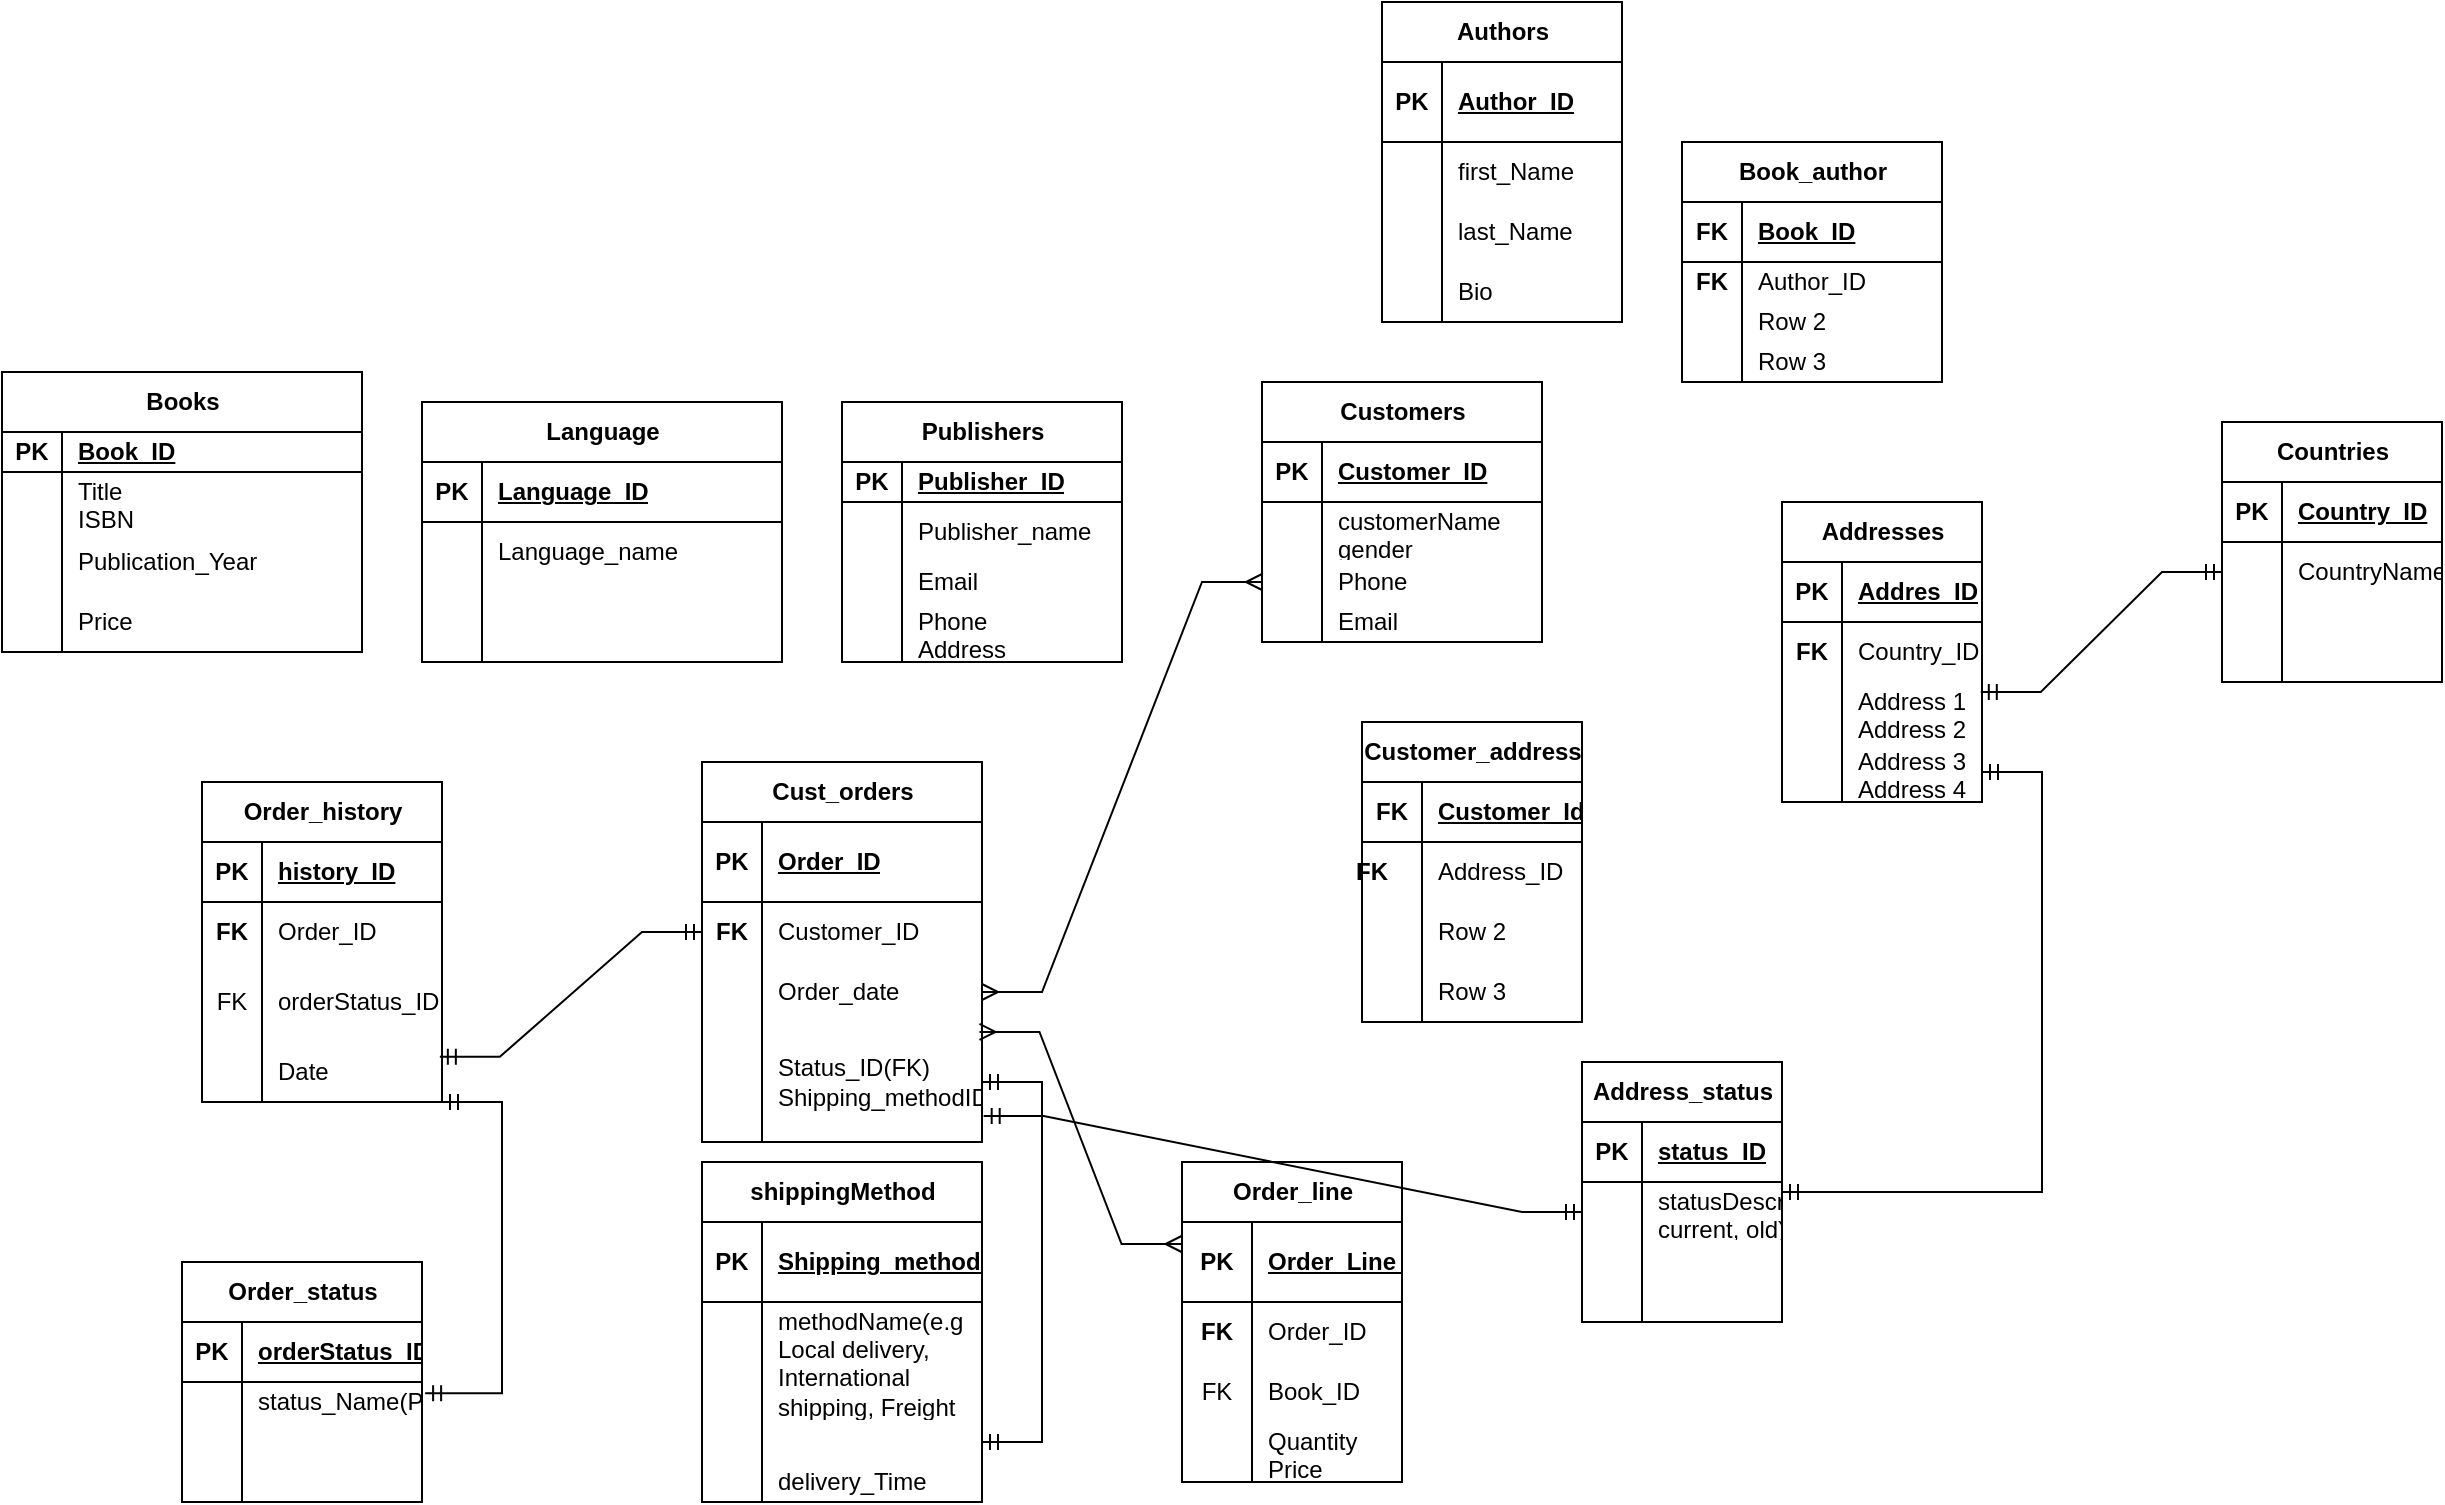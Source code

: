 <mxfile version="26.2.9">
  <diagram name="Page-1" id="YHtm2XLclMCAct8thBLY">
    <mxGraphModel dx="2095" dy="464" grid="1" gridSize="10" guides="1" tooltips="1" connect="1" arrows="1" fold="1" page="1" pageScale="1" pageWidth="850" pageHeight="1100" math="0" shadow="0">
      <root>
        <mxCell id="0" />
        <mxCell id="1" parent="0" />
        <mxCell id="9E_fkBD__RbafPpFBMVh-1" value="Books" style="shape=table;startSize=30;container=1;collapsible=1;childLayout=tableLayout;fixedRows=1;rowLines=0;fontStyle=1;align=center;resizeLast=1;html=1;" parent="1" vertex="1">
          <mxGeometry x="-150" y="435" width="180" height="140" as="geometry" />
        </mxCell>
        <mxCell id="9E_fkBD__RbafPpFBMVh-2" value="" style="shape=tableRow;horizontal=0;startSize=0;swimlaneHead=0;swimlaneBody=0;fillColor=none;collapsible=0;dropTarget=0;points=[[0,0.5],[1,0.5]];portConstraint=eastwest;top=0;left=0;right=0;bottom=1;" parent="9E_fkBD__RbafPpFBMVh-1" vertex="1">
          <mxGeometry y="30" width="180" height="20" as="geometry" />
        </mxCell>
        <mxCell id="9E_fkBD__RbafPpFBMVh-3" value="PK" style="shape=partialRectangle;connectable=0;fillColor=none;top=0;left=0;bottom=0;right=0;fontStyle=1;overflow=hidden;whiteSpace=wrap;html=1;" parent="9E_fkBD__RbafPpFBMVh-2" vertex="1">
          <mxGeometry width="30" height="20" as="geometry">
            <mxRectangle width="30" height="20" as="alternateBounds" />
          </mxGeometry>
        </mxCell>
        <mxCell id="9E_fkBD__RbafPpFBMVh-4" value="Book_ID" style="shape=partialRectangle;connectable=0;fillColor=none;top=0;left=0;bottom=0;right=0;align=left;spacingLeft=6;fontStyle=5;overflow=hidden;whiteSpace=wrap;html=1;" parent="9E_fkBD__RbafPpFBMVh-2" vertex="1">
          <mxGeometry x="30" width="150" height="20" as="geometry">
            <mxRectangle width="150" height="20" as="alternateBounds" />
          </mxGeometry>
        </mxCell>
        <mxCell id="9E_fkBD__RbafPpFBMVh-5" value="" style="shape=tableRow;horizontal=0;startSize=0;swimlaneHead=0;swimlaneBody=0;fillColor=none;collapsible=0;dropTarget=0;points=[[0,0.5],[1,0.5]];portConstraint=eastwest;top=0;left=0;right=0;bottom=0;" parent="9E_fkBD__RbafPpFBMVh-1" vertex="1">
          <mxGeometry y="50" width="180" height="30" as="geometry" />
        </mxCell>
        <mxCell id="9E_fkBD__RbafPpFBMVh-6" value="" style="shape=partialRectangle;connectable=0;fillColor=none;top=0;left=0;bottom=0;right=0;editable=1;overflow=hidden;whiteSpace=wrap;html=1;" parent="9E_fkBD__RbafPpFBMVh-5" vertex="1">
          <mxGeometry width="30" height="30" as="geometry">
            <mxRectangle width="30" height="30" as="alternateBounds" />
          </mxGeometry>
        </mxCell>
        <mxCell id="9E_fkBD__RbafPpFBMVh-7" value="Title&lt;div&gt;ISBN&lt;/div&gt;" style="shape=partialRectangle;connectable=0;fillColor=none;top=0;left=0;bottom=0;right=0;align=left;spacingLeft=6;overflow=hidden;whiteSpace=wrap;html=1;" parent="9E_fkBD__RbafPpFBMVh-5" vertex="1">
          <mxGeometry x="30" width="150" height="30" as="geometry">
            <mxRectangle width="150" height="30" as="alternateBounds" />
          </mxGeometry>
        </mxCell>
        <mxCell id="9E_fkBD__RbafPpFBMVh-8" value="" style="shape=tableRow;horizontal=0;startSize=0;swimlaneHead=0;swimlaneBody=0;fillColor=none;collapsible=0;dropTarget=0;points=[[0,0.5],[1,0.5]];portConstraint=eastwest;top=0;left=0;right=0;bottom=0;" parent="9E_fkBD__RbafPpFBMVh-1" vertex="1">
          <mxGeometry y="80" width="180" height="30" as="geometry" />
        </mxCell>
        <mxCell id="9E_fkBD__RbafPpFBMVh-9" value="" style="shape=partialRectangle;connectable=0;fillColor=none;top=0;left=0;bottom=0;right=0;editable=1;overflow=hidden;whiteSpace=wrap;html=1;" parent="9E_fkBD__RbafPpFBMVh-8" vertex="1">
          <mxGeometry width="30" height="30" as="geometry">
            <mxRectangle width="30" height="30" as="alternateBounds" />
          </mxGeometry>
        </mxCell>
        <mxCell id="9E_fkBD__RbafPpFBMVh-10" value="Publication_Year" style="shape=partialRectangle;connectable=0;fillColor=none;top=0;left=0;bottom=0;right=0;align=left;spacingLeft=6;overflow=hidden;whiteSpace=wrap;html=1;" parent="9E_fkBD__RbafPpFBMVh-8" vertex="1">
          <mxGeometry x="30" width="150" height="30" as="geometry">
            <mxRectangle width="150" height="30" as="alternateBounds" />
          </mxGeometry>
        </mxCell>
        <mxCell id="9E_fkBD__RbafPpFBMVh-11" value="" style="shape=tableRow;horizontal=0;startSize=0;swimlaneHead=0;swimlaneBody=0;fillColor=none;collapsible=0;dropTarget=0;points=[[0,0.5],[1,0.5]];portConstraint=eastwest;top=0;left=0;right=0;bottom=0;" parent="9E_fkBD__RbafPpFBMVh-1" vertex="1">
          <mxGeometry y="110" width="180" height="30" as="geometry" />
        </mxCell>
        <mxCell id="9E_fkBD__RbafPpFBMVh-12" value="" style="shape=partialRectangle;connectable=0;fillColor=none;top=0;left=0;bottom=0;right=0;editable=1;overflow=hidden;whiteSpace=wrap;html=1;" parent="9E_fkBD__RbafPpFBMVh-11" vertex="1">
          <mxGeometry width="30" height="30" as="geometry">
            <mxRectangle width="30" height="30" as="alternateBounds" />
          </mxGeometry>
        </mxCell>
        <mxCell id="9E_fkBD__RbafPpFBMVh-13" value="Price" style="shape=partialRectangle;connectable=0;fillColor=none;top=0;left=0;bottom=0;right=0;align=left;spacingLeft=6;overflow=hidden;whiteSpace=wrap;html=1;" parent="9E_fkBD__RbafPpFBMVh-11" vertex="1">
          <mxGeometry x="30" width="150" height="30" as="geometry">
            <mxRectangle width="150" height="30" as="alternateBounds" />
          </mxGeometry>
        </mxCell>
        <mxCell id="9E_fkBD__RbafPpFBMVh-27" value="Authors" style="shape=table;startSize=30;container=1;collapsible=1;childLayout=tableLayout;fixedRows=1;rowLines=0;fontStyle=1;align=center;resizeLast=1;html=1;" parent="1" vertex="1">
          <mxGeometry x="540" y="250" width="120" height="160" as="geometry" />
        </mxCell>
        <mxCell id="9E_fkBD__RbafPpFBMVh-28" value="" style="shape=tableRow;horizontal=0;startSize=0;swimlaneHead=0;swimlaneBody=0;fillColor=none;collapsible=0;dropTarget=0;points=[[0,0.5],[1,0.5]];portConstraint=eastwest;top=0;left=0;right=0;bottom=1;" parent="9E_fkBD__RbafPpFBMVh-27" vertex="1">
          <mxGeometry y="30" width="120" height="40" as="geometry" />
        </mxCell>
        <mxCell id="9E_fkBD__RbafPpFBMVh-29" value="PK" style="shape=partialRectangle;connectable=0;fillColor=none;top=0;left=0;bottom=0;right=0;fontStyle=1;overflow=hidden;whiteSpace=wrap;html=1;" parent="9E_fkBD__RbafPpFBMVh-28" vertex="1">
          <mxGeometry width="30" height="40" as="geometry">
            <mxRectangle width="30" height="40" as="alternateBounds" />
          </mxGeometry>
        </mxCell>
        <mxCell id="9E_fkBD__RbafPpFBMVh-30" value="Author_ID" style="shape=partialRectangle;connectable=0;fillColor=none;top=0;left=0;bottom=0;right=0;align=left;spacingLeft=6;fontStyle=5;overflow=hidden;whiteSpace=wrap;html=1;" parent="9E_fkBD__RbafPpFBMVh-28" vertex="1">
          <mxGeometry x="30" width="90" height="40" as="geometry">
            <mxRectangle width="90" height="40" as="alternateBounds" />
          </mxGeometry>
        </mxCell>
        <mxCell id="9E_fkBD__RbafPpFBMVh-31" value="" style="shape=tableRow;horizontal=0;startSize=0;swimlaneHead=0;swimlaneBody=0;fillColor=none;collapsible=0;dropTarget=0;points=[[0,0.5],[1,0.5]];portConstraint=eastwest;top=0;left=0;right=0;bottom=0;" parent="9E_fkBD__RbafPpFBMVh-27" vertex="1">
          <mxGeometry y="70" width="120" height="30" as="geometry" />
        </mxCell>
        <mxCell id="9E_fkBD__RbafPpFBMVh-32" value="" style="shape=partialRectangle;connectable=0;fillColor=none;top=0;left=0;bottom=0;right=0;editable=1;overflow=hidden;whiteSpace=wrap;html=1;" parent="9E_fkBD__RbafPpFBMVh-31" vertex="1">
          <mxGeometry width="30" height="30" as="geometry">
            <mxRectangle width="30" height="30" as="alternateBounds" />
          </mxGeometry>
        </mxCell>
        <mxCell id="9E_fkBD__RbafPpFBMVh-33" value="first_Name" style="shape=partialRectangle;connectable=0;fillColor=none;top=0;left=0;bottom=0;right=0;align=left;spacingLeft=6;overflow=hidden;whiteSpace=wrap;html=1;" parent="9E_fkBD__RbafPpFBMVh-31" vertex="1">
          <mxGeometry x="30" width="90" height="30" as="geometry">
            <mxRectangle width="90" height="30" as="alternateBounds" />
          </mxGeometry>
        </mxCell>
        <mxCell id="9E_fkBD__RbafPpFBMVh-34" value="" style="shape=tableRow;horizontal=0;startSize=0;swimlaneHead=0;swimlaneBody=0;fillColor=none;collapsible=0;dropTarget=0;points=[[0,0.5],[1,0.5]];portConstraint=eastwest;top=0;left=0;right=0;bottom=0;" parent="9E_fkBD__RbafPpFBMVh-27" vertex="1">
          <mxGeometry y="100" width="120" height="30" as="geometry" />
        </mxCell>
        <mxCell id="9E_fkBD__RbafPpFBMVh-35" value="" style="shape=partialRectangle;connectable=0;fillColor=none;top=0;left=0;bottom=0;right=0;editable=1;overflow=hidden;whiteSpace=wrap;html=1;" parent="9E_fkBD__RbafPpFBMVh-34" vertex="1">
          <mxGeometry width="30" height="30" as="geometry">
            <mxRectangle width="30" height="30" as="alternateBounds" />
          </mxGeometry>
        </mxCell>
        <mxCell id="9E_fkBD__RbafPpFBMVh-36" value="last_Name" style="shape=partialRectangle;connectable=0;fillColor=none;top=0;left=0;bottom=0;right=0;align=left;spacingLeft=6;overflow=hidden;whiteSpace=wrap;html=1;" parent="9E_fkBD__RbafPpFBMVh-34" vertex="1">
          <mxGeometry x="30" width="90" height="30" as="geometry">
            <mxRectangle width="90" height="30" as="alternateBounds" />
          </mxGeometry>
        </mxCell>
        <mxCell id="9E_fkBD__RbafPpFBMVh-37" value="" style="shape=tableRow;horizontal=0;startSize=0;swimlaneHead=0;swimlaneBody=0;fillColor=none;collapsible=0;dropTarget=0;points=[[0,0.5],[1,0.5]];portConstraint=eastwest;top=0;left=0;right=0;bottom=0;" parent="9E_fkBD__RbafPpFBMVh-27" vertex="1">
          <mxGeometry y="130" width="120" height="30" as="geometry" />
        </mxCell>
        <mxCell id="9E_fkBD__RbafPpFBMVh-38" value="" style="shape=partialRectangle;connectable=0;fillColor=none;top=0;left=0;bottom=0;right=0;editable=1;overflow=hidden;whiteSpace=wrap;html=1;" parent="9E_fkBD__RbafPpFBMVh-37" vertex="1">
          <mxGeometry width="30" height="30" as="geometry">
            <mxRectangle width="30" height="30" as="alternateBounds" />
          </mxGeometry>
        </mxCell>
        <mxCell id="9E_fkBD__RbafPpFBMVh-39" value="Bio" style="shape=partialRectangle;connectable=0;fillColor=none;top=0;left=0;bottom=0;right=0;align=left;spacingLeft=6;overflow=hidden;whiteSpace=wrap;html=1;" parent="9E_fkBD__RbafPpFBMVh-37" vertex="1">
          <mxGeometry x="30" width="90" height="30" as="geometry">
            <mxRectangle width="90" height="30" as="alternateBounds" />
          </mxGeometry>
        </mxCell>
        <mxCell id="9E_fkBD__RbafPpFBMVh-45" value="Language" style="shape=table;startSize=30;container=1;collapsible=1;childLayout=tableLayout;fixedRows=1;rowLines=0;fontStyle=1;align=center;resizeLast=1;html=1;" parent="1" vertex="1">
          <mxGeometry x="60" y="450" width="180" height="130" as="geometry" />
        </mxCell>
        <mxCell id="9E_fkBD__RbafPpFBMVh-46" value="" style="shape=tableRow;horizontal=0;startSize=0;swimlaneHead=0;swimlaneBody=0;fillColor=none;collapsible=0;dropTarget=0;points=[[0,0.5],[1,0.5]];portConstraint=eastwest;top=0;left=0;right=0;bottom=1;" parent="9E_fkBD__RbafPpFBMVh-45" vertex="1">
          <mxGeometry y="30" width="180" height="30" as="geometry" />
        </mxCell>
        <mxCell id="9E_fkBD__RbafPpFBMVh-47" value="PK" style="shape=partialRectangle;connectable=0;fillColor=none;top=0;left=0;bottom=0;right=0;fontStyle=1;overflow=hidden;whiteSpace=wrap;html=1;" parent="9E_fkBD__RbafPpFBMVh-46" vertex="1">
          <mxGeometry width="30" height="30" as="geometry">
            <mxRectangle width="30" height="30" as="alternateBounds" />
          </mxGeometry>
        </mxCell>
        <mxCell id="9E_fkBD__RbafPpFBMVh-48" value="Language_ID" style="shape=partialRectangle;connectable=0;fillColor=none;top=0;left=0;bottom=0;right=0;align=left;spacingLeft=6;fontStyle=5;overflow=hidden;whiteSpace=wrap;html=1;" parent="9E_fkBD__RbafPpFBMVh-46" vertex="1">
          <mxGeometry x="30" width="150" height="30" as="geometry">
            <mxRectangle width="150" height="30" as="alternateBounds" />
          </mxGeometry>
        </mxCell>
        <mxCell id="9E_fkBD__RbafPpFBMVh-49" value="" style="shape=tableRow;horizontal=0;startSize=0;swimlaneHead=0;swimlaneBody=0;fillColor=none;collapsible=0;dropTarget=0;points=[[0,0.5],[1,0.5]];portConstraint=eastwest;top=0;left=0;right=0;bottom=0;" parent="9E_fkBD__RbafPpFBMVh-45" vertex="1">
          <mxGeometry y="60" width="180" height="30" as="geometry" />
        </mxCell>
        <mxCell id="9E_fkBD__RbafPpFBMVh-50" value="" style="shape=partialRectangle;connectable=0;fillColor=none;top=0;left=0;bottom=0;right=0;editable=1;overflow=hidden;whiteSpace=wrap;html=1;" parent="9E_fkBD__RbafPpFBMVh-49" vertex="1">
          <mxGeometry width="30" height="30" as="geometry">
            <mxRectangle width="30" height="30" as="alternateBounds" />
          </mxGeometry>
        </mxCell>
        <mxCell id="9E_fkBD__RbafPpFBMVh-51" value="Language_name" style="shape=partialRectangle;connectable=0;fillColor=none;top=0;left=0;bottom=0;right=0;align=left;spacingLeft=6;overflow=hidden;whiteSpace=wrap;html=1;" parent="9E_fkBD__RbafPpFBMVh-49" vertex="1">
          <mxGeometry x="30" width="150" height="30" as="geometry">
            <mxRectangle width="150" height="30" as="alternateBounds" />
          </mxGeometry>
        </mxCell>
        <mxCell id="9E_fkBD__RbafPpFBMVh-52" value="" style="shape=tableRow;horizontal=0;startSize=0;swimlaneHead=0;swimlaneBody=0;fillColor=none;collapsible=0;dropTarget=0;points=[[0,0.5],[1,0.5]];portConstraint=eastwest;top=0;left=0;right=0;bottom=0;" parent="9E_fkBD__RbafPpFBMVh-45" vertex="1">
          <mxGeometry y="90" width="180" height="20" as="geometry" />
        </mxCell>
        <mxCell id="9E_fkBD__RbafPpFBMVh-53" value="" style="shape=partialRectangle;connectable=0;fillColor=none;top=0;left=0;bottom=0;right=0;editable=1;overflow=hidden;whiteSpace=wrap;html=1;" parent="9E_fkBD__RbafPpFBMVh-52" vertex="1">
          <mxGeometry width="30" height="20" as="geometry">
            <mxRectangle width="30" height="20" as="alternateBounds" />
          </mxGeometry>
        </mxCell>
        <mxCell id="9E_fkBD__RbafPpFBMVh-54" value="" style="shape=partialRectangle;connectable=0;fillColor=none;top=0;left=0;bottom=0;right=0;align=left;spacingLeft=6;overflow=hidden;whiteSpace=wrap;html=1;" parent="9E_fkBD__RbafPpFBMVh-52" vertex="1">
          <mxGeometry x="30" width="150" height="20" as="geometry">
            <mxRectangle width="150" height="20" as="alternateBounds" />
          </mxGeometry>
        </mxCell>
        <mxCell id="9E_fkBD__RbafPpFBMVh-55" value="" style="shape=tableRow;horizontal=0;startSize=0;swimlaneHead=0;swimlaneBody=0;fillColor=none;collapsible=0;dropTarget=0;points=[[0,0.5],[1,0.5]];portConstraint=eastwest;top=0;left=0;right=0;bottom=0;" parent="9E_fkBD__RbafPpFBMVh-45" vertex="1">
          <mxGeometry y="110" width="180" height="20" as="geometry" />
        </mxCell>
        <mxCell id="9E_fkBD__RbafPpFBMVh-56" value="" style="shape=partialRectangle;connectable=0;fillColor=none;top=0;left=0;bottom=0;right=0;editable=1;overflow=hidden;whiteSpace=wrap;html=1;" parent="9E_fkBD__RbafPpFBMVh-55" vertex="1">
          <mxGeometry width="30" height="20" as="geometry">
            <mxRectangle width="30" height="20" as="alternateBounds" />
          </mxGeometry>
        </mxCell>
        <mxCell id="9E_fkBD__RbafPpFBMVh-57" value="" style="shape=partialRectangle;connectable=0;fillColor=none;top=0;left=0;bottom=0;right=0;align=left;spacingLeft=6;overflow=hidden;whiteSpace=wrap;html=1;" parent="9E_fkBD__RbafPpFBMVh-55" vertex="1">
          <mxGeometry x="30" width="150" height="20" as="geometry">
            <mxRectangle width="150" height="20" as="alternateBounds" />
          </mxGeometry>
        </mxCell>
        <mxCell id="9E_fkBD__RbafPpFBMVh-59" value="Publishers" style="shape=table;startSize=30;container=1;collapsible=1;childLayout=tableLayout;fixedRows=1;rowLines=0;fontStyle=1;align=center;resizeLast=1;html=1;" parent="1" vertex="1">
          <mxGeometry x="270" y="450" width="140" height="130" as="geometry" />
        </mxCell>
        <mxCell id="9E_fkBD__RbafPpFBMVh-60" value="" style="shape=tableRow;horizontal=0;startSize=0;swimlaneHead=0;swimlaneBody=0;fillColor=none;collapsible=0;dropTarget=0;points=[[0,0.5],[1,0.5]];portConstraint=eastwest;top=0;left=0;right=0;bottom=1;" parent="9E_fkBD__RbafPpFBMVh-59" vertex="1">
          <mxGeometry y="30" width="140" height="20" as="geometry" />
        </mxCell>
        <mxCell id="9E_fkBD__RbafPpFBMVh-61" value="PK" style="shape=partialRectangle;connectable=0;fillColor=none;top=0;left=0;bottom=0;right=0;fontStyle=1;overflow=hidden;whiteSpace=wrap;html=1;" parent="9E_fkBD__RbafPpFBMVh-60" vertex="1">
          <mxGeometry width="30" height="20" as="geometry">
            <mxRectangle width="30" height="20" as="alternateBounds" />
          </mxGeometry>
        </mxCell>
        <mxCell id="9E_fkBD__RbafPpFBMVh-62" value="Publisher_ID" style="shape=partialRectangle;connectable=0;fillColor=none;top=0;left=0;bottom=0;right=0;align=left;spacingLeft=6;fontStyle=5;overflow=hidden;whiteSpace=wrap;html=1;" parent="9E_fkBD__RbafPpFBMVh-60" vertex="1">
          <mxGeometry x="30" width="110" height="20" as="geometry">
            <mxRectangle width="110" height="20" as="alternateBounds" />
          </mxGeometry>
        </mxCell>
        <mxCell id="9E_fkBD__RbafPpFBMVh-63" value="" style="shape=tableRow;horizontal=0;startSize=0;swimlaneHead=0;swimlaneBody=0;fillColor=none;collapsible=0;dropTarget=0;points=[[0,0.5],[1,0.5]];portConstraint=eastwest;top=0;left=0;right=0;bottom=0;" parent="9E_fkBD__RbafPpFBMVh-59" vertex="1">
          <mxGeometry y="50" width="140" height="30" as="geometry" />
        </mxCell>
        <mxCell id="9E_fkBD__RbafPpFBMVh-64" value="" style="shape=partialRectangle;connectable=0;fillColor=none;top=0;left=0;bottom=0;right=0;editable=1;overflow=hidden;whiteSpace=wrap;html=1;" parent="9E_fkBD__RbafPpFBMVh-63" vertex="1">
          <mxGeometry width="30" height="30" as="geometry">
            <mxRectangle width="30" height="30" as="alternateBounds" />
          </mxGeometry>
        </mxCell>
        <mxCell id="9E_fkBD__RbafPpFBMVh-65" value="Publisher_name" style="shape=partialRectangle;connectable=0;fillColor=none;top=0;left=0;bottom=0;right=0;align=left;spacingLeft=6;overflow=hidden;whiteSpace=wrap;html=1;" parent="9E_fkBD__RbafPpFBMVh-63" vertex="1">
          <mxGeometry x="30" width="110" height="30" as="geometry">
            <mxRectangle width="110" height="30" as="alternateBounds" />
          </mxGeometry>
        </mxCell>
        <mxCell id="9E_fkBD__RbafPpFBMVh-66" value="" style="shape=tableRow;horizontal=0;startSize=0;swimlaneHead=0;swimlaneBody=0;fillColor=none;collapsible=0;dropTarget=0;points=[[0,0.5],[1,0.5]];portConstraint=eastwest;top=0;left=0;right=0;bottom=0;" parent="9E_fkBD__RbafPpFBMVh-59" vertex="1">
          <mxGeometry y="80" width="140" height="20" as="geometry" />
        </mxCell>
        <mxCell id="9E_fkBD__RbafPpFBMVh-67" value="" style="shape=partialRectangle;connectable=0;fillColor=none;top=0;left=0;bottom=0;right=0;editable=1;overflow=hidden;whiteSpace=wrap;html=1;" parent="9E_fkBD__RbafPpFBMVh-66" vertex="1">
          <mxGeometry width="30" height="20" as="geometry">
            <mxRectangle width="30" height="20" as="alternateBounds" />
          </mxGeometry>
        </mxCell>
        <mxCell id="9E_fkBD__RbafPpFBMVh-68" value="Email" style="shape=partialRectangle;connectable=0;fillColor=none;top=0;left=0;bottom=0;right=0;align=left;spacingLeft=6;overflow=hidden;whiteSpace=wrap;html=1;" parent="9E_fkBD__RbafPpFBMVh-66" vertex="1">
          <mxGeometry x="30" width="110" height="20" as="geometry">
            <mxRectangle width="110" height="20" as="alternateBounds" />
          </mxGeometry>
        </mxCell>
        <mxCell id="9E_fkBD__RbafPpFBMVh-69" value="" style="shape=tableRow;horizontal=0;startSize=0;swimlaneHead=0;swimlaneBody=0;fillColor=none;collapsible=0;dropTarget=0;points=[[0,0.5],[1,0.5]];portConstraint=eastwest;top=0;left=0;right=0;bottom=0;" parent="9E_fkBD__RbafPpFBMVh-59" vertex="1">
          <mxGeometry y="100" width="140" height="30" as="geometry" />
        </mxCell>
        <mxCell id="9E_fkBD__RbafPpFBMVh-70" value="" style="shape=partialRectangle;connectable=0;fillColor=none;top=0;left=0;bottom=0;right=0;editable=1;overflow=hidden;whiteSpace=wrap;html=1;" parent="9E_fkBD__RbafPpFBMVh-69" vertex="1">
          <mxGeometry width="30" height="30" as="geometry">
            <mxRectangle width="30" height="30" as="alternateBounds" />
          </mxGeometry>
        </mxCell>
        <mxCell id="9E_fkBD__RbafPpFBMVh-71" value="Phone&lt;div&gt;Address&lt;/div&gt;" style="shape=partialRectangle;connectable=0;fillColor=none;top=0;left=0;bottom=0;right=0;align=left;spacingLeft=6;overflow=hidden;whiteSpace=wrap;html=1;" parent="9E_fkBD__RbafPpFBMVh-69" vertex="1">
          <mxGeometry x="30" width="110" height="30" as="geometry">
            <mxRectangle width="110" height="30" as="alternateBounds" />
          </mxGeometry>
        </mxCell>
        <mxCell id="9E_fkBD__RbafPpFBMVh-14" value="Book_author" style="shape=table;startSize=30;container=1;collapsible=1;childLayout=tableLayout;fixedRows=1;rowLines=0;fontStyle=1;align=center;resizeLast=1;html=1;" parent="1" vertex="1">
          <mxGeometry x="690" y="320" width="130" height="120" as="geometry" />
        </mxCell>
        <mxCell id="9E_fkBD__RbafPpFBMVh-15" value="" style="shape=tableRow;horizontal=0;startSize=0;swimlaneHead=0;swimlaneBody=0;fillColor=none;collapsible=0;dropTarget=0;points=[[0,0.5],[1,0.5]];portConstraint=eastwest;top=0;left=0;right=0;bottom=1;" parent="9E_fkBD__RbafPpFBMVh-14" vertex="1">
          <mxGeometry y="30" width="130" height="30" as="geometry" />
        </mxCell>
        <mxCell id="9E_fkBD__RbafPpFBMVh-16" value="FK" style="shape=partialRectangle;connectable=0;fillColor=none;top=0;left=0;bottom=0;right=0;fontStyle=1;overflow=hidden;whiteSpace=wrap;html=1;" parent="9E_fkBD__RbafPpFBMVh-15" vertex="1">
          <mxGeometry width="30" height="30" as="geometry">
            <mxRectangle width="30" height="30" as="alternateBounds" />
          </mxGeometry>
        </mxCell>
        <mxCell id="9E_fkBD__RbafPpFBMVh-17" value="Book_ID" style="shape=partialRectangle;connectable=0;fillColor=none;top=0;left=0;bottom=0;right=0;align=left;spacingLeft=6;fontStyle=5;overflow=hidden;whiteSpace=wrap;html=1;" parent="9E_fkBD__RbafPpFBMVh-15" vertex="1">
          <mxGeometry x="30" width="100" height="30" as="geometry">
            <mxRectangle width="100" height="30" as="alternateBounds" />
          </mxGeometry>
        </mxCell>
        <mxCell id="9E_fkBD__RbafPpFBMVh-18" value="" style="shape=tableRow;horizontal=0;startSize=0;swimlaneHead=0;swimlaneBody=0;fillColor=none;collapsible=0;dropTarget=0;points=[[0,0.5],[1,0.5]];portConstraint=eastwest;top=0;left=0;right=0;bottom=0;" parent="9E_fkBD__RbafPpFBMVh-14" vertex="1">
          <mxGeometry y="60" width="130" height="20" as="geometry" />
        </mxCell>
        <mxCell id="9E_fkBD__RbafPpFBMVh-19" value="&lt;b&gt;FK&lt;/b&gt;" style="shape=partialRectangle;connectable=0;fillColor=none;top=0;left=0;bottom=0;right=0;editable=1;overflow=hidden;whiteSpace=wrap;html=1;" parent="9E_fkBD__RbafPpFBMVh-18" vertex="1">
          <mxGeometry width="30" height="20" as="geometry">
            <mxRectangle width="30" height="20" as="alternateBounds" />
          </mxGeometry>
        </mxCell>
        <mxCell id="9E_fkBD__RbafPpFBMVh-20" value="Author_ID" style="shape=partialRectangle;connectable=0;fillColor=none;top=0;left=0;bottom=0;right=0;align=left;spacingLeft=6;overflow=hidden;whiteSpace=wrap;html=1;" parent="9E_fkBD__RbafPpFBMVh-18" vertex="1">
          <mxGeometry x="30" width="100" height="20" as="geometry">
            <mxRectangle width="100" height="20" as="alternateBounds" />
          </mxGeometry>
        </mxCell>
        <mxCell id="9E_fkBD__RbafPpFBMVh-21" value="" style="shape=tableRow;horizontal=0;startSize=0;swimlaneHead=0;swimlaneBody=0;fillColor=none;collapsible=0;dropTarget=0;points=[[0,0.5],[1,0.5]];portConstraint=eastwest;top=0;left=0;right=0;bottom=0;" parent="9E_fkBD__RbafPpFBMVh-14" vertex="1">
          <mxGeometry y="80" width="130" height="20" as="geometry" />
        </mxCell>
        <mxCell id="9E_fkBD__RbafPpFBMVh-22" value="" style="shape=partialRectangle;connectable=0;fillColor=none;top=0;left=0;bottom=0;right=0;editable=1;overflow=hidden;whiteSpace=wrap;html=1;" parent="9E_fkBD__RbafPpFBMVh-21" vertex="1">
          <mxGeometry width="30" height="20" as="geometry">
            <mxRectangle width="30" height="20" as="alternateBounds" />
          </mxGeometry>
        </mxCell>
        <mxCell id="9E_fkBD__RbafPpFBMVh-23" value="Row 2" style="shape=partialRectangle;connectable=0;fillColor=none;top=0;left=0;bottom=0;right=0;align=left;spacingLeft=6;overflow=hidden;whiteSpace=wrap;html=1;" parent="9E_fkBD__RbafPpFBMVh-21" vertex="1">
          <mxGeometry x="30" width="100" height="20" as="geometry">
            <mxRectangle width="100" height="20" as="alternateBounds" />
          </mxGeometry>
        </mxCell>
        <mxCell id="9E_fkBD__RbafPpFBMVh-24" value="" style="shape=tableRow;horizontal=0;startSize=0;swimlaneHead=0;swimlaneBody=0;fillColor=none;collapsible=0;dropTarget=0;points=[[0,0.5],[1,0.5]];portConstraint=eastwest;top=0;left=0;right=0;bottom=0;" parent="9E_fkBD__RbafPpFBMVh-14" vertex="1">
          <mxGeometry y="100" width="130" height="20" as="geometry" />
        </mxCell>
        <mxCell id="9E_fkBD__RbafPpFBMVh-25" value="" style="shape=partialRectangle;connectable=0;fillColor=none;top=0;left=0;bottom=0;right=0;editable=1;overflow=hidden;whiteSpace=wrap;html=1;" parent="9E_fkBD__RbafPpFBMVh-24" vertex="1">
          <mxGeometry width="30" height="20" as="geometry">
            <mxRectangle width="30" height="20" as="alternateBounds" />
          </mxGeometry>
        </mxCell>
        <mxCell id="9E_fkBD__RbafPpFBMVh-26" value="Row 3" style="shape=partialRectangle;connectable=0;fillColor=none;top=0;left=0;bottom=0;right=0;align=left;spacingLeft=6;overflow=hidden;whiteSpace=wrap;html=1;" parent="9E_fkBD__RbafPpFBMVh-24" vertex="1">
          <mxGeometry x="30" width="100" height="20" as="geometry">
            <mxRectangle width="100" height="20" as="alternateBounds" />
          </mxGeometry>
        </mxCell>
        <mxCell id="9E_fkBD__RbafPpFBMVh-72" value="Customers" style="shape=table;startSize=30;container=1;collapsible=1;childLayout=tableLayout;fixedRows=1;rowLines=0;fontStyle=1;align=center;resizeLast=1;html=1;" parent="1" vertex="1">
          <mxGeometry x="480" y="440" width="140" height="130" as="geometry" />
        </mxCell>
        <mxCell id="9E_fkBD__RbafPpFBMVh-73" value="" style="shape=tableRow;horizontal=0;startSize=0;swimlaneHead=0;swimlaneBody=0;fillColor=none;collapsible=0;dropTarget=0;points=[[0,0.5],[1,0.5]];portConstraint=eastwest;top=0;left=0;right=0;bottom=1;" parent="9E_fkBD__RbafPpFBMVh-72" vertex="1">
          <mxGeometry y="30" width="140" height="30" as="geometry" />
        </mxCell>
        <mxCell id="9E_fkBD__RbafPpFBMVh-74" value="PK" style="shape=partialRectangle;connectable=0;fillColor=none;top=0;left=0;bottom=0;right=0;fontStyle=1;overflow=hidden;whiteSpace=wrap;html=1;" parent="9E_fkBD__RbafPpFBMVh-73" vertex="1">
          <mxGeometry width="30" height="30" as="geometry">
            <mxRectangle width="30" height="30" as="alternateBounds" />
          </mxGeometry>
        </mxCell>
        <mxCell id="9E_fkBD__RbafPpFBMVh-75" value="Customer_ID" style="shape=partialRectangle;connectable=0;fillColor=none;top=0;left=0;bottom=0;right=0;align=left;spacingLeft=6;fontStyle=5;overflow=hidden;whiteSpace=wrap;html=1;" parent="9E_fkBD__RbafPpFBMVh-73" vertex="1">
          <mxGeometry x="30" width="110" height="30" as="geometry">
            <mxRectangle width="110" height="30" as="alternateBounds" />
          </mxGeometry>
        </mxCell>
        <mxCell id="9E_fkBD__RbafPpFBMVh-76" value="" style="shape=tableRow;horizontal=0;startSize=0;swimlaneHead=0;swimlaneBody=0;fillColor=none;collapsible=0;dropTarget=0;points=[[0,0.5],[1,0.5]];portConstraint=eastwest;top=0;left=0;right=0;bottom=0;" parent="9E_fkBD__RbafPpFBMVh-72" vertex="1">
          <mxGeometry y="60" width="140" height="30" as="geometry" />
        </mxCell>
        <mxCell id="9E_fkBD__RbafPpFBMVh-77" value="" style="shape=partialRectangle;connectable=0;fillColor=none;top=0;left=0;bottom=0;right=0;editable=1;overflow=hidden;whiteSpace=wrap;html=1;" parent="9E_fkBD__RbafPpFBMVh-76" vertex="1">
          <mxGeometry width="30" height="30" as="geometry">
            <mxRectangle width="30" height="30" as="alternateBounds" />
          </mxGeometry>
        </mxCell>
        <mxCell id="9E_fkBD__RbafPpFBMVh-78" value="customerName&lt;div&gt;gender&lt;/div&gt;" style="shape=partialRectangle;connectable=0;fillColor=none;top=0;left=0;bottom=0;right=0;align=left;spacingLeft=6;overflow=hidden;whiteSpace=wrap;html=1;" parent="9E_fkBD__RbafPpFBMVh-76" vertex="1">
          <mxGeometry x="30" width="110" height="30" as="geometry">
            <mxRectangle width="110" height="30" as="alternateBounds" />
          </mxGeometry>
        </mxCell>
        <mxCell id="9E_fkBD__RbafPpFBMVh-79" value="" style="shape=tableRow;horizontal=0;startSize=0;swimlaneHead=0;swimlaneBody=0;fillColor=none;collapsible=0;dropTarget=0;points=[[0,0.5],[1,0.5]];portConstraint=eastwest;top=0;left=0;right=0;bottom=0;" parent="9E_fkBD__RbafPpFBMVh-72" vertex="1">
          <mxGeometry y="90" width="140" height="20" as="geometry" />
        </mxCell>
        <mxCell id="9E_fkBD__RbafPpFBMVh-80" value="" style="shape=partialRectangle;connectable=0;fillColor=none;top=0;left=0;bottom=0;right=0;editable=1;overflow=hidden;whiteSpace=wrap;html=1;" parent="9E_fkBD__RbafPpFBMVh-79" vertex="1">
          <mxGeometry width="30" height="20" as="geometry">
            <mxRectangle width="30" height="20" as="alternateBounds" />
          </mxGeometry>
        </mxCell>
        <mxCell id="9E_fkBD__RbafPpFBMVh-81" value="Phone" style="shape=partialRectangle;connectable=0;fillColor=none;top=0;left=0;bottom=0;right=0;align=left;spacingLeft=6;overflow=hidden;whiteSpace=wrap;html=1;" parent="9E_fkBD__RbafPpFBMVh-79" vertex="1">
          <mxGeometry x="30" width="110" height="20" as="geometry">
            <mxRectangle width="110" height="20" as="alternateBounds" />
          </mxGeometry>
        </mxCell>
        <mxCell id="9E_fkBD__RbafPpFBMVh-82" value="" style="shape=tableRow;horizontal=0;startSize=0;swimlaneHead=0;swimlaneBody=0;fillColor=none;collapsible=0;dropTarget=0;points=[[0,0.5],[1,0.5]];portConstraint=eastwest;top=0;left=0;right=0;bottom=0;" parent="9E_fkBD__RbafPpFBMVh-72" vertex="1">
          <mxGeometry y="110" width="140" height="20" as="geometry" />
        </mxCell>
        <mxCell id="9E_fkBD__RbafPpFBMVh-83" value="" style="shape=partialRectangle;connectable=0;fillColor=none;top=0;left=0;bottom=0;right=0;editable=1;overflow=hidden;whiteSpace=wrap;html=1;" parent="9E_fkBD__RbafPpFBMVh-82" vertex="1">
          <mxGeometry width="30" height="20" as="geometry">
            <mxRectangle width="30" height="20" as="alternateBounds" />
          </mxGeometry>
        </mxCell>
        <mxCell id="9E_fkBD__RbafPpFBMVh-84" value="Email" style="shape=partialRectangle;connectable=0;fillColor=none;top=0;left=0;bottom=0;right=0;align=left;spacingLeft=6;overflow=hidden;whiteSpace=wrap;html=1;" parent="9E_fkBD__RbafPpFBMVh-82" vertex="1">
          <mxGeometry x="30" width="110" height="20" as="geometry">
            <mxRectangle width="110" height="20" as="alternateBounds" />
          </mxGeometry>
        </mxCell>
        <mxCell id="9E_fkBD__RbafPpFBMVh-99" value="" style="group" parent="1" vertex="1" connectable="0">
          <mxGeometry x="520" y="610" width="180" height="150" as="geometry" />
        </mxCell>
        <mxCell id="9E_fkBD__RbafPpFBMVh-85" value="Customer_address" style="shape=table;startSize=30;container=1;collapsible=1;childLayout=tableLayout;fixedRows=1;rowLines=0;fontStyle=1;align=center;resizeLast=1;html=1;" parent="9E_fkBD__RbafPpFBMVh-99" vertex="1">
          <mxGeometry x="10" width="110" height="150" as="geometry" />
        </mxCell>
        <mxCell id="9E_fkBD__RbafPpFBMVh-86" value="" style="shape=tableRow;horizontal=0;startSize=0;swimlaneHead=0;swimlaneBody=0;fillColor=none;collapsible=0;dropTarget=0;points=[[0,0.5],[1,0.5]];portConstraint=eastwest;top=0;left=0;right=0;bottom=1;" parent="9E_fkBD__RbafPpFBMVh-85" vertex="1">
          <mxGeometry y="30" width="110" height="30" as="geometry" />
        </mxCell>
        <mxCell id="9E_fkBD__RbafPpFBMVh-87" value="FK" style="shape=partialRectangle;connectable=0;fillColor=none;top=0;left=0;bottom=0;right=0;fontStyle=1;overflow=hidden;whiteSpace=wrap;html=1;" parent="9E_fkBD__RbafPpFBMVh-86" vertex="1">
          <mxGeometry width="30" height="30" as="geometry">
            <mxRectangle width="30" height="30" as="alternateBounds" />
          </mxGeometry>
        </mxCell>
        <mxCell id="9E_fkBD__RbafPpFBMVh-88" value="Customer_Id" style="shape=partialRectangle;connectable=0;fillColor=none;top=0;left=0;bottom=0;right=0;align=left;spacingLeft=6;fontStyle=5;overflow=hidden;whiteSpace=wrap;html=1;" parent="9E_fkBD__RbafPpFBMVh-86" vertex="1">
          <mxGeometry x="30" width="80" height="30" as="geometry">
            <mxRectangle width="80" height="30" as="alternateBounds" />
          </mxGeometry>
        </mxCell>
        <mxCell id="9E_fkBD__RbafPpFBMVh-89" value="" style="shape=tableRow;horizontal=0;startSize=0;swimlaneHead=0;swimlaneBody=0;fillColor=none;collapsible=0;dropTarget=0;points=[[0,0.5],[1,0.5]];portConstraint=eastwest;top=0;left=0;right=0;bottom=0;" parent="9E_fkBD__RbafPpFBMVh-85" vertex="1">
          <mxGeometry y="60" width="110" height="30" as="geometry" />
        </mxCell>
        <mxCell id="9E_fkBD__RbafPpFBMVh-90" value="" style="shape=partialRectangle;connectable=0;fillColor=none;top=0;left=0;bottom=0;right=0;editable=1;overflow=hidden;whiteSpace=wrap;html=1;" parent="9E_fkBD__RbafPpFBMVh-89" vertex="1">
          <mxGeometry width="30" height="30" as="geometry">
            <mxRectangle width="30" height="30" as="alternateBounds" />
          </mxGeometry>
        </mxCell>
        <mxCell id="9E_fkBD__RbafPpFBMVh-91" value="Address_ID" style="shape=partialRectangle;connectable=0;fillColor=none;top=0;left=0;bottom=0;right=0;align=left;spacingLeft=6;overflow=hidden;whiteSpace=wrap;html=1;" parent="9E_fkBD__RbafPpFBMVh-89" vertex="1">
          <mxGeometry x="30" width="80" height="30" as="geometry">
            <mxRectangle width="80" height="30" as="alternateBounds" />
          </mxGeometry>
        </mxCell>
        <mxCell id="9E_fkBD__RbafPpFBMVh-92" value="" style="shape=tableRow;horizontal=0;startSize=0;swimlaneHead=0;swimlaneBody=0;fillColor=none;collapsible=0;dropTarget=0;points=[[0,0.5],[1,0.5]];portConstraint=eastwest;top=0;left=0;right=0;bottom=0;" parent="9E_fkBD__RbafPpFBMVh-85" vertex="1">
          <mxGeometry y="90" width="110" height="30" as="geometry" />
        </mxCell>
        <mxCell id="9E_fkBD__RbafPpFBMVh-93" value="" style="shape=partialRectangle;connectable=0;fillColor=none;top=0;left=0;bottom=0;right=0;editable=1;overflow=hidden;whiteSpace=wrap;html=1;" parent="9E_fkBD__RbafPpFBMVh-92" vertex="1">
          <mxGeometry width="30" height="30" as="geometry">
            <mxRectangle width="30" height="30" as="alternateBounds" />
          </mxGeometry>
        </mxCell>
        <mxCell id="9E_fkBD__RbafPpFBMVh-94" value="Row 2" style="shape=partialRectangle;connectable=0;fillColor=none;top=0;left=0;bottom=0;right=0;align=left;spacingLeft=6;overflow=hidden;whiteSpace=wrap;html=1;" parent="9E_fkBD__RbafPpFBMVh-92" vertex="1">
          <mxGeometry x="30" width="80" height="30" as="geometry">
            <mxRectangle width="80" height="30" as="alternateBounds" />
          </mxGeometry>
        </mxCell>
        <mxCell id="9E_fkBD__RbafPpFBMVh-95" value="" style="shape=tableRow;horizontal=0;startSize=0;swimlaneHead=0;swimlaneBody=0;fillColor=none;collapsible=0;dropTarget=0;points=[[0,0.5],[1,0.5]];portConstraint=eastwest;top=0;left=0;right=0;bottom=0;" parent="9E_fkBD__RbafPpFBMVh-85" vertex="1">
          <mxGeometry y="120" width="110" height="30" as="geometry" />
        </mxCell>
        <mxCell id="9E_fkBD__RbafPpFBMVh-96" value="" style="shape=partialRectangle;connectable=0;fillColor=none;top=0;left=0;bottom=0;right=0;editable=1;overflow=hidden;whiteSpace=wrap;html=1;" parent="9E_fkBD__RbafPpFBMVh-95" vertex="1">
          <mxGeometry width="30" height="30" as="geometry">
            <mxRectangle width="30" height="30" as="alternateBounds" />
          </mxGeometry>
        </mxCell>
        <mxCell id="9E_fkBD__RbafPpFBMVh-97" value="Row 3" style="shape=partialRectangle;connectable=0;fillColor=none;top=0;left=0;bottom=0;right=0;align=left;spacingLeft=6;overflow=hidden;whiteSpace=wrap;html=1;" parent="9E_fkBD__RbafPpFBMVh-95" vertex="1">
          <mxGeometry x="30" width="80" height="30" as="geometry">
            <mxRectangle width="80" height="30" as="alternateBounds" />
          </mxGeometry>
        </mxCell>
        <mxCell id="9E_fkBD__RbafPpFBMVh-98" value="FK" style="shape=partialRectangle;connectable=0;fillColor=none;top=0;left=0;bottom=0;right=0;fontStyle=1;overflow=hidden;whiteSpace=wrap;html=1;" parent="9E_fkBD__RbafPpFBMVh-99" vertex="1">
          <mxGeometry y="60" width="30" height="30" as="geometry">
            <mxRectangle width="30" height="30" as="alternateBounds" />
          </mxGeometry>
        </mxCell>
        <mxCell id="9E_fkBD__RbafPpFBMVh-100" value="Addresses" style="shape=table;startSize=30;container=1;collapsible=1;childLayout=tableLayout;fixedRows=1;rowLines=0;fontStyle=1;align=center;resizeLast=1;html=1;" parent="1" vertex="1">
          <mxGeometry x="740" y="500" width="100" height="150" as="geometry" />
        </mxCell>
        <mxCell id="9E_fkBD__RbafPpFBMVh-101" value="" style="shape=tableRow;horizontal=0;startSize=0;swimlaneHead=0;swimlaneBody=0;fillColor=none;collapsible=0;dropTarget=0;points=[[0,0.5],[1,0.5]];portConstraint=eastwest;top=0;left=0;right=0;bottom=1;" parent="9E_fkBD__RbafPpFBMVh-100" vertex="1">
          <mxGeometry y="30" width="100" height="30" as="geometry" />
        </mxCell>
        <mxCell id="9E_fkBD__RbafPpFBMVh-102" value="PK" style="shape=partialRectangle;connectable=0;fillColor=none;top=0;left=0;bottom=0;right=0;fontStyle=1;overflow=hidden;whiteSpace=wrap;html=1;" parent="9E_fkBD__RbafPpFBMVh-101" vertex="1">
          <mxGeometry width="30" height="30" as="geometry">
            <mxRectangle width="30" height="30" as="alternateBounds" />
          </mxGeometry>
        </mxCell>
        <mxCell id="9E_fkBD__RbafPpFBMVh-103" value="Addres_ID" style="shape=partialRectangle;connectable=0;fillColor=none;top=0;left=0;bottom=0;right=0;align=left;spacingLeft=6;fontStyle=5;overflow=hidden;whiteSpace=wrap;html=1;" parent="9E_fkBD__RbafPpFBMVh-101" vertex="1">
          <mxGeometry x="30" width="70" height="30" as="geometry">
            <mxRectangle width="70" height="30" as="alternateBounds" />
          </mxGeometry>
        </mxCell>
        <mxCell id="9E_fkBD__RbafPpFBMVh-104" value="" style="shape=tableRow;horizontal=0;startSize=0;swimlaneHead=0;swimlaneBody=0;fillColor=none;collapsible=0;dropTarget=0;points=[[0,0.5],[1,0.5]];portConstraint=eastwest;top=0;left=0;right=0;bottom=0;" parent="9E_fkBD__RbafPpFBMVh-100" vertex="1">
          <mxGeometry y="60" width="100" height="30" as="geometry" />
        </mxCell>
        <mxCell id="9E_fkBD__RbafPpFBMVh-105" value="&lt;b&gt;FK&lt;/b&gt;" style="shape=partialRectangle;connectable=0;fillColor=none;top=0;left=0;bottom=0;right=0;editable=1;overflow=hidden;whiteSpace=wrap;html=1;" parent="9E_fkBD__RbafPpFBMVh-104" vertex="1">
          <mxGeometry width="30" height="30" as="geometry">
            <mxRectangle width="30" height="30" as="alternateBounds" />
          </mxGeometry>
        </mxCell>
        <mxCell id="9E_fkBD__RbafPpFBMVh-106" value="Country_ID" style="shape=partialRectangle;connectable=0;fillColor=none;top=0;left=0;bottom=0;right=0;align=left;spacingLeft=6;overflow=hidden;whiteSpace=wrap;html=1;" parent="9E_fkBD__RbafPpFBMVh-104" vertex="1">
          <mxGeometry x="30" width="70" height="30" as="geometry">
            <mxRectangle width="70" height="30" as="alternateBounds" />
          </mxGeometry>
        </mxCell>
        <mxCell id="9E_fkBD__RbafPpFBMVh-107" value="" style="shape=tableRow;horizontal=0;startSize=0;swimlaneHead=0;swimlaneBody=0;fillColor=none;collapsible=0;dropTarget=0;points=[[0,0.5],[1,0.5]];portConstraint=eastwest;top=0;left=0;right=0;bottom=0;" parent="9E_fkBD__RbafPpFBMVh-100" vertex="1">
          <mxGeometry y="90" width="100" height="30" as="geometry" />
        </mxCell>
        <mxCell id="9E_fkBD__RbafPpFBMVh-108" value="" style="shape=partialRectangle;connectable=0;fillColor=none;top=0;left=0;bottom=0;right=0;editable=1;overflow=hidden;whiteSpace=wrap;html=1;" parent="9E_fkBD__RbafPpFBMVh-107" vertex="1">
          <mxGeometry width="30" height="30" as="geometry">
            <mxRectangle width="30" height="30" as="alternateBounds" />
          </mxGeometry>
        </mxCell>
        <mxCell id="9E_fkBD__RbafPpFBMVh-109" value="Address 1&lt;div&gt;Address 2&lt;/div&gt;" style="shape=partialRectangle;connectable=0;fillColor=none;top=0;left=0;bottom=0;right=0;align=left;spacingLeft=6;overflow=hidden;whiteSpace=wrap;html=1;" parent="9E_fkBD__RbafPpFBMVh-107" vertex="1">
          <mxGeometry x="30" width="70" height="30" as="geometry">
            <mxRectangle width="70" height="30" as="alternateBounds" />
          </mxGeometry>
        </mxCell>
        <mxCell id="9E_fkBD__RbafPpFBMVh-110" value="" style="shape=tableRow;horizontal=0;startSize=0;swimlaneHead=0;swimlaneBody=0;fillColor=none;collapsible=0;dropTarget=0;points=[[0,0.5],[1,0.5]];portConstraint=eastwest;top=0;left=0;right=0;bottom=0;" parent="9E_fkBD__RbafPpFBMVh-100" vertex="1">
          <mxGeometry y="120" width="100" height="30" as="geometry" />
        </mxCell>
        <mxCell id="9E_fkBD__RbafPpFBMVh-111" value="" style="shape=partialRectangle;connectable=0;fillColor=none;top=0;left=0;bottom=0;right=0;editable=1;overflow=hidden;whiteSpace=wrap;html=1;" parent="9E_fkBD__RbafPpFBMVh-110" vertex="1">
          <mxGeometry width="30" height="30" as="geometry">
            <mxRectangle width="30" height="30" as="alternateBounds" />
          </mxGeometry>
        </mxCell>
        <mxCell id="9E_fkBD__RbafPpFBMVh-112" value="Address 3&lt;div&gt;Address 4&lt;/div&gt;" style="shape=partialRectangle;connectable=0;fillColor=none;top=0;left=0;bottom=0;right=0;align=left;spacingLeft=6;overflow=hidden;whiteSpace=wrap;html=1;" parent="9E_fkBD__RbafPpFBMVh-110" vertex="1">
          <mxGeometry x="30" width="70" height="30" as="geometry">
            <mxRectangle width="70" height="30" as="alternateBounds" />
          </mxGeometry>
        </mxCell>
        <mxCell id="9E_fkBD__RbafPpFBMVh-113" value="Countries" style="shape=table;startSize=30;container=1;collapsible=1;childLayout=tableLayout;fixedRows=1;rowLines=0;fontStyle=1;align=center;resizeLast=1;html=1;" parent="1" vertex="1">
          <mxGeometry x="960" y="460" width="110" height="130" as="geometry" />
        </mxCell>
        <mxCell id="9E_fkBD__RbafPpFBMVh-114" value="" style="shape=tableRow;horizontal=0;startSize=0;swimlaneHead=0;swimlaneBody=0;fillColor=none;collapsible=0;dropTarget=0;points=[[0,0.5],[1,0.5]];portConstraint=eastwest;top=0;left=0;right=0;bottom=1;" parent="9E_fkBD__RbafPpFBMVh-113" vertex="1">
          <mxGeometry y="30" width="110" height="30" as="geometry" />
        </mxCell>
        <mxCell id="9E_fkBD__RbafPpFBMVh-115" value="PK" style="shape=partialRectangle;connectable=0;fillColor=none;top=0;left=0;bottom=0;right=0;fontStyle=1;overflow=hidden;whiteSpace=wrap;html=1;" parent="9E_fkBD__RbafPpFBMVh-114" vertex="1">
          <mxGeometry width="30" height="30" as="geometry">
            <mxRectangle width="30" height="30" as="alternateBounds" />
          </mxGeometry>
        </mxCell>
        <mxCell id="9E_fkBD__RbafPpFBMVh-116" value="Country_ID" style="shape=partialRectangle;connectable=0;fillColor=none;top=0;left=0;bottom=0;right=0;align=left;spacingLeft=6;fontStyle=5;overflow=hidden;whiteSpace=wrap;html=1;" parent="9E_fkBD__RbafPpFBMVh-114" vertex="1">
          <mxGeometry x="30" width="80" height="30" as="geometry">
            <mxRectangle width="80" height="30" as="alternateBounds" />
          </mxGeometry>
        </mxCell>
        <mxCell id="9E_fkBD__RbafPpFBMVh-117" value="" style="shape=tableRow;horizontal=0;startSize=0;swimlaneHead=0;swimlaneBody=0;fillColor=none;collapsible=0;dropTarget=0;points=[[0,0.5],[1,0.5]];portConstraint=eastwest;top=0;left=0;right=0;bottom=0;" parent="9E_fkBD__RbafPpFBMVh-113" vertex="1">
          <mxGeometry y="60" width="110" height="30" as="geometry" />
        </mxCell>
        <mxCell id="9E_fkBD__RbafPpFBMVh-118" value="" style="shape=partialRectangle;connectable=0;fillColor=none;top=0;left=0;bottom=0;right=0;editable=1;overflow=hidden;whiteSpace=wrap;html=1;" parent="9E_fkBD__RbafPpFBMVh-117" vertex="1">
          <mxGeometry width="30" height="30" as="geometry">
            <mxRectangle width="30" height="30" as="alternateBounds" />
          </mxGeometry>
        </mxCell>
        <mxCell id="9E_fkBD__RbafPpFBMVh-119" value="CountryName" style="shape=partialRectangle;connectable=0;fillColor=none;top=0;left=0;bottom=0;right=0;align=left;spacingLeft=6;overflow=hidden;whiteSpace=wrap;html=1;" parent="9E_fkBD__RbafPpFBMVh-117" vertex="1">
          <mxGeometry x="30" width="80" height="30" as="geometry">
            <mxRectangle width="80" height="30" as="alternateBounds" />
          </mxGeometry>
        </mxCell>
        <mxCell id="9E_fkBD__RbafPpFBMVh-120" value="" style="shape=tableRow;horizontal=0;startSize=0;swimlaneHead=0;swimlaneBody=0;fillColor=none;collapsible=0;dropTarget=0;points=[[0,0.5],[1,0.5]];portConstraint=eastwest;top=0;left=0;right=0;bottom=0;" parent="9E_fkBD__RbafPpFBMVh-113" vertex="1">
          <mxGeometry y="90" width="110" height="20" as="geometry" />
        </mxCell>
        <mxCell id="9E_fkBD__RbafPpFBMVh-121" value="" style="shape=partialRectangle;connectable=0;fillColor=none;top=0;left=0;bottom=0;right=0;editable=1;overflow=hidden;whiteSpace=wrap;html=1;" parent="9E_fkBD__RbafPpFBMVh-120" vertex="1">
          <mxGeometry width="30" height="20" as="geometry">
            <mxRectangle width="30" height="20" as="alternateBounds" />
          </mxGeometry>
        </mxCell>
        <mxCell id="9E_fkBD__RbafPpFBMVh-122" value="" style="shape=partialRectangle;connectable=0;fillColor=none;top=0;left=0;bottom=0;right=0;align=left;spacingLeft=6;overflow=hidden;whiteSpace=wrap;html=1;" parent="9E_fkBD__RbafPpFBMVh-120" vertex="1">
          <mxGeometry x="30" width="80" height="20" as="geometry">
            <mxRectangle width="80" height="20" as="alternateBounds" />
          </mxGeometry>
        </mxCell>
        <mxCell id="9E_fkBD__RbafPpFBMVh-123" value="" style="shape=tableRow;horizontal=0;startSize=0;swimlaneHead=0;swimlaneBody=0;fillColor=none;collapsible=0;dropTarget=0;points=[[0,0.5],[1,0.5]];portConstraint=eastwest;top=0;left=0;right=0;bottom=0;" parent="9E_fkBD__RbafPpFBMVh-113" vertex="1">
          <mxGeometry y="110" width="110" height="20" as="geometry" />
        </mxCell>
        <mxCell id="9E_fkBD__RbafPpFBMVh-124" value="" style="shape=partialRectangle;connectable=0;fillColor=none;top=0;left=0;bottom=0;right=0;editable=1;overflow=hidden;whiteSpace=wrap;html=1;" parent="9E_fkBD__RbafPpFBMVh-123" vertex="1">
          <mxGeometry width="30" height="20" as="geometry">
            <mxRectangle width="30" height="20" as="alternateBounds" />
          </mxGeometry>
        </mxCell>
        <mxCell id="9E_fkBD__RbafPpFBMVh-125" value="" style="shape=partialRectangle;connectable=0;fillColor=none;top=0;left=0;bottom=0;right=0;align=left;spacingLeft=6;overflow=hidden;whiteSpace=wrap;html=1;" parent="9E_fkBD__RbafPpFBMVh-123" vertex="1">
          <mxGeometry x="30" width="80" height="20" as="geometry">
            <mxRectangle width="80" height="20" as="alternateBounds" />
          </mxGeometry>
        </mxCell>
        <mxCell id="9E_fkBD__RbafPpFBMVh-128" value="" style="edgeStyle=entityRelationEdgeStyle;fontSize=12;html=1;endArrow=ERmandOne;startArrow=ERmandOne;rounded=0;entryX=0;entryY=0.5;entryDx=0;entryDy=0;exitX=0.994;exitY=0.167;exitDx=0;exitDy=0;exitPerimeter=0;" parent="1" target="9E_fkBD__RbafPpFBMVh-117" edge="1" source="9E_fkBD__RbafPpFBMVh-107">
          <mxGeometry width="100" height="100" relative="1" as="geometry">
            <mxPoint x="970" y="600" as="sourcePoint" />
            <mxPoint x="1020" y="590" as="targetPoint" />
            <Array as="points">
              <mxPoint x="960" y="600" />
            </Array>
          </mxGeometry>
        </mxCell>
        <mxCell id="9E_fkBD__RbafPpFBMVh-129" value="Address_status" style="shape=table;startSize=30;container=1;collapsible=1;childLayout=tableLayout;fixedRows=1;rowLines=0;fontStyle=1;align=center;resizeLast=1;html=1;" parent="1" vertex="1">
          <mxGeometry x="640" y="780" width="100" height="130" as="geometry" />
        </mxCell>
        <mxCell id="9E_fkBD__RbafPpFBMVh-130" value="" style="shape=tableRow;horizontal=0;startSize=0;swimlaneHead=0;swimlaneBody=0;fillColor=none;collapsible=0;dropTarget=0;points=[[0,0.5],[1,0.5]];portConstraint=eastwest;top=0;left=0;right=0;bottom=1;" parent="9E_fkBD__RbafPpFBMVh-129" vertex="1">
          <mxGeometry y="30" width="100" height="30" as="geometry" />
        </mxCell>
        <mxCell id="9E_fkBD__RbafPpFBMVh-131" value="PK" style="shape=partialRectangle;connectable=0;fillColor=none;top=0;left=0;bottom=0;right=0;fontStyle=1;overflow=hidden;whiteSpace=wrap;html=1;" parent="9E_fkBD__RbafPpFBMVh-130" vertex="1">
          <mxGeometry width="30" height="30" as="geometry">
            <mxRectangle width="30" height="30" as="alternateBounds" />
          </mxGeometry>
        </mxCell>
        <mxCell id="9E_fkBD__RbafPpFBMVh-132" value="status_ID" style="shape=partialRectangle;connectable=0;fillColor=none;top=0;left=0;bottom=0;right=0;align=left;spacingLeft=6;fontStyle=5;overflow=hidden;whiteSpace=wrap;html=1;" parent="9E_fkBD__RbafPpFBMVh-130" vertex="1">
          <mxGeometry x="30" width="70" height="30" as="geometry">
            <mxRectangle width="70" height="30" as="alternateBounds" />
          </mxGeometry>
        </mxCell>
        <mxCell id="9E_fkBD__RbafPpFBMVh-133" value="" style="shape=tableRow;horizontal=0;startSize=0;swimlaneHead=0;swimlaneBody=0;fillColor=none;collapsible=0;dropTarget=0;points=[[0,0.5],[1,0.5]];portConstraint=eastwest;top=0;left=0;right=0;bottom=0;" parent="9E_fkBD__RbafPpFBMVh-129" vertex="1">
          <mxGeometry y="60" width="100" height="30" as="geometry" />
        </mxCell>
        <mxCell id="9E_fkBD__RbafPpFBMVh-134" value="" style="shape=partialRectangle;connectable=0;fillColor=none;top=0;left=0;bottom=0;right=0;editable=1;overflow=hidden;whiteSpace=wrap;html=1;" parent="9E_fkBD__RbafPpFBMVh-133" vertex="1">
          <mxGeometry width="30" height="30" as="geometry">
            <mxRectangle width="30" height="30" as="alternateBounds" />
          </mxGeometry>
        </mxCell>
        <mxCell id="9E_fkBD__RbafPpFBMVh-135" value="statusDescription(e.g current, old)" style="shape=partialRectangle;connectable=0;fillColor=none;top=0;left=0;bottom=0;right=0;align=left;spacingLeft=6;overflow=hidden;whiteSpace=wrap;html=1;" parent="9E_fkBD__RbafPpFBMVh-133" vertex="1">
          <mxGeometry x="30" width="70" height="30" as="geometry">
            <mxRectangle width="70" height="30" as="alternateBounds" />
          </mxGeometry>
        </mxCell>
        <mxCell id="9E_fkBD__RbafPpFBMVh-136" value="" style="shape=tableRow;horizontal=0;startSize=0;swimlaneHead=0;swimlaneBody=0;fillColor=none;collapsible=0;dropTarget=0;points=[[0,0.5],[1,0.5]];portConstraint=eastwest;top=0;left=0;right=0;bottom=0;" parent="9E_fkBD__RbafPpFBMVh-129" vertex="1">
          <mxGeometry y="90" width="100" height="20" as="geometry" />
        </mxCell>
        <mxCell id="9E_fkBD__RbafPpFBMVh-137" value="" style="shape=partialRectangle;connectable=0;fillColor=none;top=0;left=0;bottom=0;right=0;editable=1;overflow=hidden;whiteSpace=wrap;html=1;" parent="9E_fkBD__RbafPpFBMVh-136" vertex="1">
          <mxGeometry width="30" height="20" as="geometry">
            <mxRectangle width="30" height="20" as="alternateBounds" />
          </mxGeometry>
        </mxCell>
        <mxCell id="9E_fkBD__RbafPpFBMVh-138" value="" style="shape=partialRectangle;connectable=0;fillColor=none;top=0;left=0;bottom=0;right=0;align=left;spacingLeft=6;overflow=hidden;whiteSpace=wrap;html=1;" parent="9E_fkBD__RbafPpFBMVh-136" vertex="1">
          <mxGeometry x="30" width="70" height="20" as="geometry">
            <mxRectangle width="70" height="20" as="alternateBounds" />
          </mxGeometry>
        </mxCell>
        <mxCell id="9E_fkBD__RbafPpFBMVh-139" value="" style="shape=tableRow;horizontal=0;startSize=0;swimlaneHead=0;swimlaneBody=0;fillColor=none;collapsible=0;dropTarget=0;points=[[0,0.5],[1,0.5]];portConstraint=eastwest;top=0;left=0;right=0;bottom=0;" parent="9E_fkBD__RbafPpFBMVh-129" vertex="1">
          <mxGeometry y="110" width="100" height="20" as="geometry" />
        </mxCell>
        <mxCell id="9E_fkBD__RbafPpFBMVh-140" value="" style="shape=partialRectangle;connectable=0;fillColor=none;top=0;left=0;bottom=0;right=0;editable=1;overflow=hidden;whiteSpace=wrap;html=1;" parent="9E_fkBD__RbafPpFBMVh-139" vertex="1">
          <mxGeometry width="30" height="20" as="geometry">
            <mxRectangle width="30" height="20" as="alternateBounds" />
          </mxGeometry>
        </mxCell>
        <mxCell id="9E_fkBD__RbafPpFBMVh-141" value="" style="shape=partialRectangle;connectable=0;fillColor=none;top=0;left=0;bottom=0;right=0;align=left;spacingLeft=6;overflow=hidden;whiteSpace=wrap;html=1;" parent="9E_fkBD__RbafPpFBMVh-139" vertex="1">
          <mxGeometry x="30" width="70" height="20" as="geometry">
            <mxRectangle width="70" height="20" as="alternateBounds" />
          </mxGeometry>
        </mxCell>
        <mxCell id="9E_fkBD__RbafPpFBMVh-142" value="" style="edgeStyle=entityRelationEdgeStyle;fontSize=12;html=1;endArrow=ERmandOne;startArrow=ERmandOne;rounded=0;" parent="1" source="9E_fkBD__RbafPpFBMVh-110" target="9E_fkBD__RbafPpFBMVh-129" edge="1">
          <mxGeometry width="100" height="100" relative="1" as="geometry">
            <mxPoint x="780" y="645" as="sourcePoint" />
            <mxPoint x="1060" y="700" as="targetPoint" />
            <Array as="points">
              <mxPoint x="970" y="715" />
              <mxPoint x="1010" y="775" />
            </Array>
          </mxGeometry>
        </mxCell>
        <mxCell id="9E_fkBD__RbafPpFBMVh-143" value="Cust_orders" style="shape=table;startSize=30;container=1;collapsible=1;childLayout=tableLayout;fixedRows=1;rowLines=0;fontStyle=1;align=center;resizeLast=1;html=1;" parent="1" vertex="1">
          <mxGeometry x="200" y="630" width="140" height="190" as="geometry" />
        </mxCell>
        <mxCell id="9E_fkBD__RbafPpFBMVh-144" value="" style="shape=tableRow;horizontal=0;startSize=0;swimlaneHead=0;swimlaneBody=0;fillColor=none;collapsible=0;dropTarget=0;points=[[0,0.5],[1,0.5]];portConstraint=eastwest;top=0;left=0;right=0;bottom=1;" parent="9E_fkBD__RbafPpFBMVh-143" vertex="1">
          <mxGeometry y="30" width="140" height="40" as="geometry" />
        </mxCell>
        <mxCell id="9E_fkBD__RbafPpFBMVh-145" value="PK" style="shape=partialRectangle;connectable=0;fillColor=none;top=0;left=0;bottom=0;right=0;fontStyle=1;overflow=hidden;whiteSpace=wrap;html=1;" parent="9E_fkBD__RbafPpFBMVh-144" vertex="1">
          <mxGeometry width="30" height="40" as="geometry">
            <mxRectangle width="30" height="40" as="alternateBounds" />
          </mxGeometry>
        </mxCell>
        <mxCell id="9E_fkBD__RbafPpFBMVh-146" value="Order_ID" style="shape=partialRectangle;connectable=0;fillColor=none;top=0;left=0;bottom=0;right=0;align=left;spacingLeft=6;fontStyle=5;overflow=hidden;whiteSpace=wrap;html=1;" parent="9E_fkBD__RbafPpFBMVh-144" vertex="1">
          <mxGeometry x="30" width="110" height="40" as="geometry">
            <mxRectangle width="110" height="40" as="alternateBounds" />
          </mxGeometry>
        </mxCell>
        <mxCell id="9E_fkBD__RbafPpFBMVh-147" value="" style="shape=tableRow;horizontal=0;startSize=0;swimlaneHead=0;swimlaneBody=0;fillColor=none;collapsible=0;dropTarget=0;points=[[0,0.5],[1,0.5]];portConstraint=eastwest;top=0;left=0;right=0;bottom=0;" parent="9E_fkBD__RbafPpFBMVh-143" vertex="1">
          <mxGeometry y="70" width="140" height="30" as="geometry" />
        </mxCell>
        <mxCell id="9E_fkBD__RbafPpFBMVh-148" value="&lt;b&gt;FK&lt;/b&gt;" style="shape=partialRectangle;connectable=0;fillColor=none;top=0;left=0;bottom=0;right=0;editable=1;overflow=hidden;whiteSpace=wrap;html=1;" parent="9E_fkBD__RbafPpFBMVh-147" vertex="1">
          <mxGeometry width="30" height="30" as="geometry">
            <mxRectangle width="30" height="30" as="alternateBounds" />
          </mxGeometry>
        </mxCell>
        <mxCell id="9E_fkBD__RbafPpFBMVh-149" value="Customer_ID" style="shape=partialRectangle;connectable=0;fillColor=none;top=0;left=0;bottom=0;right=0;align=left;spacingLeft=6;overflow=hidden;whiteSpace=wrap;html=1;" parent="9E_fkBD__RbafPpFBMVh-147" vertex="1">
          <mxGeometry x="30" width="110" height="30" as="geometry">
            <mxRectangle width="110" height="30" as="alternateBounds" />
          </mxGeometry>
        </mxCell>
        <mxCell id="9E_fkBD__RbafPpFBMVh-150" value="" style="shape=tableRow;horizontal=0;startSize=0;swimlaneHead=0;swimlaneBody=0;fillColor=none;collapsible=0;dropTarget=0;points=[[0,0.5],[1,0.5]];portConstraint=eastwest;top=0;left=0;right=0;bottom=0;" parent="9E_fkBD__RbafPpFBMVh-143" vertex="1">
          <mxGeometry y="100" width="140" height="30" as="geometry" />
        </mxCell>
        <mxCell id="9E_fkBD__RbafPpFBMVh-151" value="" style="shape=partialRectangle;connectable=0;fillColor=none;top=0;left=0;bottom=0;right=0;editable=1;overflow=hidden;whiteSpace=wrap;html=1;" parent="9E_fkBD__RbafPpFBMVh-150" vertex="1">
          <mxGeometry width="30" height="30" as="geometry">
            <mxRectangle width="30" height="30" as="alternateBounds" />
          </mxGeometry>
        </mxCell>
        <mxCell id="9E_fkBD__RbafPpFBMVh-152" value="Order_date" style="shape=partialRectangle;connectable=0;fillColor=none;top=0;left=0;bottom=0;right=0;align=left;spacingLeft=6;overflow=hidden;whiteSpace=wrap;html=1;" parent="9E_fkBD__RbafPpFBMVh-150" vertex="1">
          <mxGeometry x="30" width="110" height="30" as="geometry">
            <mxRectangle width="110" height="30" as="alternateBounds" />
          </mxGeometry>
        </mxCell>
        <object label="" Shipping_method_ID="FK" id="9E_fkBD__RbafPpFBMVh-153">
          <mxCell style="shape=tableRow;horizontal=0;startSize=0;swimlaneHead=0;swimlaneBody=0;fillColor=none;collapsible=0;dropTarget=0;points=[[0,0.5],[1,0.5]];portConstraint=eastwest;top=0;left=0;right=0;bottom=0;" parent="9E_fkBD__RbafPpFBMVh-143" vertex="1">
            <mxGeometry y="130" width="140" height="60" as="geometry" />
          </mxCell>
        </object>
        <object label="" id="9E_fkBD__RbafPpFBMVh-154">
          <mxCell style="shape=partialRectangle;connectable=0;fillColor=none;top=0;left=0;bottom=0;right=0;editable=1;overflow=hidden;whiteSpace=wrap;html=1;" parent="9E_fkBD__RbafPpFBMVh-153" vertex="1">
            <mxGeometry width="30" height="60" as="geometry">
              <mxRectangle width="30" height="60" as="alternateBounds" />
            </mxGeometry>
          </mxCell>
        </object>
        <mxCell id="9E_fkBD__RbafPpFBMVh-155" value="Status_ID(FK)&lt;div&gt;Shipping_methodID(FK)&lt;/div&gt;" style="shape=partialRectangle;connectable=0;fillColor=none;top=0;left=0;bottom=0;right=0;align=left;spacingLeft=6;overflow=hidden;whiteSpace=wrap;html=1;" parent="9E_fkBD__RbafPpFBMVh-153" vertex="1">
          <mxGeometry x="30" width="110" height="60" as="geometry">
            <mxRectangle width="110" height="60" as="alternateBounds" />
          </mxGeometry>
        </mxCell>
        <mxCell id="9E_fkBD__RbafPpFBMVh-156" value="Order_line" style="shape=table;startSize=30;container=1;collapsible=1;childLayout=tableLayout;fixedRows=1;rowLines=0;fontStyle=1;align=center;resizeLast=1;html=1;" parent="1" vertex="1">
          <mxGeometry x="440" y="830" width="110" height="160" as="geometry" />
        </mxCell>
        <mxCell id="9E_fkBD__RbafPpFBMVh-157" value="" style="shape=tableRow;horizontal=0;startSize=0;swimlaneHead=0;swimlaneBody=0;fillColor=none;collapsible=0;dropTarget=0;points=[[0,0.5],[1,0.5]];portConstraint=eastwest;top=0;left=0;right=0;bottom=1;" parent="9E_fkBD__RbafPpFBMVh-156" vertex="1">
          <mxGeometry y="30" width="110" height="40" as="geometry" />
        </mxCell>
        <mxCell id="9E_fkBD__RbafPpFBMVh-158" value="PK" style="shape=partialRectangle;connectable=0;fillColor=none;top=0;left=0;bottom=0;right=0;fontStyle=1;overflow=hidden;whiteSpace=wrap;html=1;" parent="9E_fkBD__RbafPpFBMVh-157" vertex="1">
          <mxGeometry width="35" height="40" as="geometry">
            <mxRectangle width="35" height="40" as="alternateBounds" />
          </mxGeometry>
        </mxCell>
        <mxCell id="9E_fkBD__RbafPpFBMVh-159" value="Order_Line_ID" style="shape=partialRectangle;connectable=0;fillColor=none;top=0;left=0;bottom=0;right=0;align=left;spacingLeft=6;fontStyle=5;overflow=hidden;whiteSpace=wrap;html=1;" parent="9E_fkBD__RbafPpFBMVh-157" vertex="1">
          <mxGeometry x="35" width="75" height="40" as="geometry">
            <mxRectangle width="75" height="40" as="alternateBounds" />
          </mxGeometry>
        </mxCell>
        <mxCell id="9E_fkBD__RbafPpFBMVh-160" value="" style="shape=tableRow;horizontal=0;startSize=0;swimlaneHead=0;swimlaneBody=0;fillColor=none;collapsible=0;dropTarget=0;points=[[0,0.5],[1,0.5]];portConstraint=eastwest;top=0;left=0;right=0;bottom=0;" parent="9E_fkBD__RbafPpFBMVh-156" vertex="1">
          <mxGeometry y="70" width="110" height="30" as="geometry" />
        </mxCell>
        <mxCell id="9E_fkBD__RbafPpFBMVh-161" value="&lt;b&gt;FK&lt;/b&gt;" style="shape=partialRectangle;connectable=0;fillColor=none;top=0;left=0;bottom=0;right=0;editable=1;overflow=hidden;whiteSpace=wrap;html=1;" parent="9E_fkBD__RbafPpFBMVh-160" vertex="1">
          <mxGeometry width="35" height="30" as="geometry">
            <mxRectangle width="35" height="30" as="alternateBounds" />
          </mxGeometry>
        </mxCell>
        <mxCell id="9E_fkBD__RbafPpFBMVh-162" value="Order_ID" style="shape=partialRectangle;connectable=0;fillColor=none;top=0;left=0;bottom=0;right=0;align=left;spacingLeft=6;overflow=hidden;whiteSpace=wrap;html=1;" parent="9E_fkBD__RbafPpFBMVh-160" vertex="1">
          <mxGeometry x="35" width="75" height="30" as="geometry">
            <mxRectangle width="75" height="30" as="alternateBounds" />
          </mxGeometry>
        </mxCell>
        <mxCell id="9E_fkBD__RbafPpFBMVh-163" value="" style="shape=tableRow;horizontal=0;startSize=0;swimlaneHead=0;swimlaneBody=0;fillColor=none;collapsible=0;dropTarget=0;points=[[0,0.5],[1,0.5]];portConstraint=eastwest;top=0;left=0;right=0;bottom=0;" parent="9E_fkBD__RbafPpFBMVh-156" vertex="1">
          <mxGeometry y="100" width="110" height="30" as="geometry" />
        </mxCell>
        <mxCell id="9E_fkBD__RbafPpFBMVh-164" value="FK" style="shape=partialRectangle;connectable=0;fillColor=none;top=0;left=0;bottom=0;right=0;editable=1;overflow=hidden;whiteSpace=wrap;html=1;" parent="9E_fkBD__RbafPpFBMVh-163" vertex="1">
          <mxGeometry width="35" height="30" as="geometry">
            <mxRectangle width="35" height="30" as="alternateBounds" />
          </mxGeometry>
        </mxCell>
        <mxCell id="9E_fkBD__RbafPpFBMVh-165" value="Book_ID" style="shape=partialRectangle;connectable=0;fillColor=none;top=0;left=0;bottom=0;right=0;align=left;spacingLeft=6;overflow=hidden;whiteSpace=wrap;html=1;" parent="9E_fkBD__RbafPpFBMVh-163" vertex="1">
          <mxGeometry x="35" width="75" height="30" as="geometry">
            <mxRectangle width="75" height="30" as="alternateBounds" />
          </mxGeometry>
        </mxCell>
        <mxCell id="9E_fkBD__RbafPpFBMVh-166" value="" style="shape=tableRow;horizontal=0;startSize=0;swimlaneHead=0;swimlaneBody=0;fillColor=none;collapsible=0;dropTarget=0;points=[[0,0.5],[1,0.5]];portConstraint=eastwest;top=0;left=0;right=0;bottom=0;" parent="9E_fkBD__RbafPpFBMVh-156" vertex="1">
          <mxGeometry y="130" width="110" height="30" as="geometry" />
        </mxCell>
        <mxCell id="9E_fkBD__RbafPpFBMVh-167" value="" style="shape=partialRectangle;connectable=0;fillColor=none;top=0;left=0;bottom=0;right=0;editable=1;overflow=hidden;whiteSpace=wrap;html=1;" parent="9E_fkBD__RbafPpFBMVh-166" vertex="1">
          <mxGeometry width="35" height="30" as="geometry">
            <mxRectangle width="35" height="30" as="alternateBounds" />
          </mxGeometry>
        </mxCell>
        <mxCell id="9E_fkBD__RbafPpFBMVh-168" value="Quantity&lt;div&gt;Price&lt;/div&gt;" style="shape=partialRectangle;connectable=0;fillColor=none;top=0;left=0;bottom=0;right=0;align=left;spacingLeft=6;overflow=hidden;whiteSpace=wrap;html=1;" parent="9E_fkBD__RbafPpFBMVh-166" vertex="1">
          <mxGeometry x="35" width="75" height="30" as="geometry">
            <mxRectangle width="75" height="30" as="alternateBounds" />
          </mxGeometry>
        </mxCell>
        <mxCell id="9E_fkBD__RbafPpFBMVh-169" value="" style="edgeStyle=entityRelationEdgeStyle;fontSize=12;html=1;endArrow=ERmany;startArrow=ERmany;rounded=0;entryX=0;entryY=0.5;entryDx=0;entryDy=0;exitX=1;exitY=0.5;exitDx=0;exitDy=0;" parent="1" source="9E_fkBD__RbafPpFBMVh-150" target="9E_fkBD__RbafPpFBMVh-79" edge="1">
          <mxGeometry width="100" height="100" relative="1" as="geometry">
            <mxPoint x="400" y="740" as="sourcePoint" />
            <mxPoint x="500" y="640" as="targetPoint" />
          </mxGeometry>
        </mxCell>
        <mxCell id="9E_fkBD__RbafPpFBMVh-170" value="" style="edgeStyle=entityRelationEdgeStyle;fontSize=12;html=1;endArrow=ERmandOne;startArrow=ERmandOne;rounded=0;exitX=1.006;exitY=0.783;exitDx=0;exitDy=0;exitPerimeter=0;entryX=0;entryY=0.5;entryDx=0;entryDy=0;" parent="1" source="9E_fkBD__RbafPpFBMVh-153" target="9E_fkBD__RbafPpFBMVh-133" edge="1">
          <mxGeometry width="100" height="100" relative="1" as="geometry">
            <mxPoint x="400" y="940" as="sourcePoint" />
            <mxPoint x="500" y="840" as="targetPoint" />
          </mxGeometry>
        </mxCell>
        <mxCell id="9E_fkBD__RbafPpFBMVh-171" value="shippingMethod" style="shape=table;startSize=30;container=1;collapsible=1;childLayout=tableLayout;fixedRows=1;rowLines=0;fontStyle=1;align=center;resizeLast=1;html=1;" parent="1" vertex="1">
          <mxGeometry x="200" y="830" width="140" height="170" as="geometry" />
        </mxCell>
        <mxCell id="9E_fkBD__RbafPpFBMVh-172" value="" style="shape=tableRow;horizontal=0;startSize=0;swimlaneHead=0;swimlaneBody=0;fillColor=none;collapsible=0;dropTarget=0;points=[[0,0.5],[1,0.5]];portConstraint=eastwest;top=0;left=0;right=0;bottom=1;" parent="9E_fkBD__RbafPpFBMVh-171" vertex="1">
          <mxGeometry y="30" width="140" height="40" as="geometry" />
        </mxCell>
        <mxCell id="9E_fkBD__RbafPpFBMVh-173" value="PK" style="shape=partialRectangle;connectable=0;fillColor=none;top=0;left=0;bottom=0;right=0;fontStyle=1;overflow=hidden;whiteSpace=wrap;html=1;" parent="9E_fkBD__RbafPpFBMVh-172" vertex="1">
          <mxGeometry width="30" height="40" as="geometry">
            <mxRectangle width="30" height="40" as="alternateBounds" />
          </mxGeometry>
        </mxCell>
        <mxCell id="9E_fkBD__RbafPpFBMVh-174" value="Shipping_methodID" style="shape=partialRectangle;connectable=0;fillColor=none;top=0;left=0;bottom=0;right=0;align=left;spacingLeft=6;fontStyle=5;overflow=hidden;whiteSpace=wrap;html=1;" parent="9E_fkBD__RbafPpFBMVh-172" vertex="1">
          <mxGeometry x="30" width="110" height="40" as="geometry">
            <mxRectangle width="110" height="40" as="alternateBounds" />
          </mxGeometry>
        </mxCell>
        <mxCell id="9E_fkBD__RbafPpFBMVh-175" value="" style="shape=tableRow;horizontal=0;startSize=0;swimlaneHead=0;swimlaneBody=0;fillColor=none;collapsible=0;dropTarget=0;points=[[0,0.5],[1,0.5]];portConstraint=eastwest;top=0;left=0;right=0;bottom=0;" parent="9E_fkBD__RbafPpFBMVh-171" vertex="1">
          <mxGeometry y="70" width="140" height="60" as="geometry" />
        </mxCell>
        <mxCell id="9E_fkBD__RbafPpFBMVh-176" value="" style="shape=partialRectangle;connectable=0;fillColor=none;top=0;left=0;bottom=0;right=0;editable=1;overflow=hidden;whiteSpace=wrap;html=1;" parent="9E_fkBD__RbafPpFBMVh-175" vertex="1">
          <mxGeometry width="30" height="60" as="geometry">
            <mxRectangle width="30" height="60" as="alternateBounds" />
          </mxGeometry>
        </mxCell>
        <mxCell id="9E_fkBD__RbafPpFBMVh-177" value="methodName(e.g Local delivery, International shipping, Freight shipping&lt;div&gt;&lt;br&gt;&lt;/div&gt;" style="shape=partialRectangle;connectable=0;fillColor=none;top=0;left=0;bottom=0;right=0;align=left;spacingLeft=6;overflow=hidden;whiteSpace=wrap;html=1;" parent="9E_fkBD__RbafPpFBMVh-175" vertex="1">
          <mxGeometry x="30" width="110" height="60" as="geometry">
            <mxRectangle width="110" height="60" as="alternateBounds" />
          </mxGeometry>
        </mxCell>
        <mxCell id="9E_fkBD__RbafPpFBMVh-178" value="" style="shape=tableRow;horizontal=0;startSize=0;swimlaneHead=0;swimlaneBody=0;fillColor=none;collapsible=0;dropTarget=0;points=[[0,0.5],[1,0.5]];portConstraint=eastwest;top=0;left=0;right=0;bottom=0;" parent="9E_fkBD__RbafPpFBMVh-171" vertex="1">
          <mxGeometry y="130" width="140" height="20" as="geometry" />
        </mxCell>
        <mxCell id="9E_fkBD__RbafPpFBMVh-179" value="" style="shape=partialRectangle;connectable=0;fillColor=none;top=0;left=0;bottom=0;right=0;editable=1;overflow=hidden;whiteSpace=wrap;html=1;" parent="9E_fkBD__RbafPpFBMVh-178" vertex="1">
          <mxGeometry width="30" height="20" as="geometry">
            <mxRectangle width="30" height="20" as="alternateBounds" />
          </mxGeometry>
        </mxCell>
        <mxCell id="9E_fkBD__RbafPpFBMVh-180" value="" style="shape=partialRectangle;connectable=0;fillColor=none;top=0;left=0;bottom=0;right=0;align=left;spacingLeft=6;overflow=hidden;whiteSpace=wrap;html=1;" parent="9E_fkBD__RbafPpFBMVh-178" vertex="1">
          <mxGeometry x="30" width="110" height="20" as="geometry">
            <mxRectangle width="110" height="20" as="alternateBounds" />
          </mxGeometry>
        </mxCell>
        <mxCell id="9E_fkBD__RbafPpFBMVh-181" value="" style="shape=tableRow;horizontal=0;startSize=0;swimlaneHead=0;swimlaneBody=0;fillColor=none;collapsible=0;dropTarget=0;points=[[0,0.5],[1,0.5]];portConstraint=eastwest;top=0;left=0;right=0;bottom=0;" parent="9E_fkBD__RbafPpFBMVh-171" vertex="1">
          <mxGeometry y="150" width="140" height="20" as="geometry" />
        </mxCell>
        <mxCell id="9E_fkBD__RbafPpFBMVh-182" value="" style="shape=partialRectangle;connectable=0;fillColor=none;top=0;left=0;bottom=0;right=0;editable=1;overflow=hidden;whiteSpace=wrap;html=1;" parent="9E_fkBD__RbafPpFBMVh-181" vertex="1">
          <mxGeometry width="30" height="20" as="geometry">
            <mxRectangle width="30" height="20" as="alternateBounds" />
          </mxGeometry>
        </mxCell>
        <mxCell id="9E_fkBD__RbafPpFBMVh-183" value="delivery_Time" style="shape=partialRectangle;connectable=0;fillColor=none;top=0;left=0;bottom=0;right=0;align=left;spacingLeft=6;overflow=hidden;whiteSpace=wrap;html=1;" parent="9E_fkBD__RbafPpFBMVh-181" vertex="1">
          <mxGeometry x="30" width="110" height="20" as="geometry">
            <mxRectangle width="110" height="20" as="alternateBounds" />
          </mxGeometry>
        </mxCell>
        <mxCell id="9E_fkBD__RbafPpFBMVh-185" value="" style="edgeStyle=entityRelationEdgeStyle;fontSize=12;html=1;endArrow=ERmandOne;startArrow=ERmandOne;rounded=0;" parent="1" source="9E_fkBD__RbafPpFBMVh-178" target="9E_fkBD__RbafPpFBMVh-153" edge="1">
          <mxGeometry width="100" height="100" relative="1" as="geometry">
            <mxPoint x="400" y="960" as="sourcePoint" />
            <mxPoint x="500" y="860" as="targetPoint" />
          </mxGeometry>
        </mxCell>
        <mxCell id="9E_fkBD__RbafPpFBMVh-186" value="" style="edgeStyle=entityRelationEdgeStyle;fontSize=12;html=1;endArrow=ERmany;startArrow=ERmany;rounded=0;entryX=-0.002;entryY=0.275;entryDx=0;entryDy=0;entryPerimeter=0;exitX=0.991;exitY=0.083;exitDx=0;exitDy=0;exitPerimeter=0;" parent="1" source="9E_fkBD__RbafPpFBMVh-153" target="9E_fkBD__RbafPpFBMVh-157" edge="1">
          <mxGeometry width="100" height="100" relative="1" as="geometry">
            <mxPoint x="392" y="758" as="sourcePoint" />
            <mxPoint x="490" y="750" as="targetPoint" />
          </mxGeometry>
        </mxCell>
        <mxCell id="9E_fkBD__RbafPpFBMVh-187" value="Order_history" style="shape=table;startSize=30;container=1;collapsible=1;childLayout=tableLayout;fixedRows=1;rowLines=0;fontStyle=1;align=center;resizeLast=1;html=1;" parent="1" vertex="1">
          <mxGeometry x="-50" y="640" width="120" height="160" as="geometry" />
        </mxCell>
        <mxCell id="9E_fkBD__RbafPpFBMVh-188" value="" style="shape=tableRow;horizontal=0;startSize=0;swimlaneHead=0;swimlaneBody=0;fillColor=none;collapsible=0;dropTarget=0;points=[[0,0.5],[1,0.5]];portConstraint=eastwest;top=0;left=0;right=0;bottom=1;" parent="9E_fkBD__RbafPpFBMVh-187" vertex="1">
          <mxGeometry y="30" width="120" height="30" as="geometry" />
        </mxCell>
        <mxCell id="9E_fkBD__RbafPpFBMVh-189" value="PK" style="shape=partialRectangle;connectable=0;fillColor=none;top=0;left=0;bottom=0;right=0;fontStyle=1;overflow=hidden;whiteSpace=wrap;html=1;" parent="9E_fkBD__RbafPpFBMVh-188" vertex="1">
          <mxGeometry width="30" height="30" as="geometry">
            <mxRectangle width="30" height="30" as="alternateBounds" />
          </mxGeometry>
        </mxCell>
        <mxCell id="9E_fkBD__RbafPpFBMVh-190" value="history_ID" style="shape=partialRectangle;connectable=0;fillColor=none;top=0;left=0;bottom=0;right=0;align=left;spacingLeft=6;fontStyle=5;overflow=hidden;whiteSpace=wrap;html=1;" parent="9E_fkBD__RbafPpFBMVh-188" vertex="1">
          <mxGeometry x="30" width="90" height="30" as="geometry">
            <mxRectangle width="90" height="30" as="alternateBounds" />
          </mxGeometry>
        </mxCell>
        <mxCell id="9E_fkBD__RbafPpFBMVh-191" value="" style="shape=tableRow;horizontal=0;startSize=0;swimlaneHead=0;swimlaneBody=0;fillColor=none;collapsible=0;dropTarget=0;points=[[0,0.5],[1,0.5]];portConstraint=eastwest;top=0;left=0;right=0;bottom=0;" parent="9E_fkBD__RbafPpFBMVh-187" vertex="1">
          <mxGeometry y="60" width="120" height="30" as="geometry" />
        </mxCell>
        <mxCell id="9E_fkBD__RbafPpFBMVh-192" value="&lt;b&gt;FK&lt;/b&gt;" style="shape=partialRectangle;connectable=0;fillColor=none;top=0;left=0;bottom=0;right=0;editable=1;overflow=hidden;whiteSpace=wrap;html=1;" parent="9E_fkBD__RbafPpFBMVh-191" vertex="1">
          <mxGeometry width="30" height="30" as="geometry">
            <mxRectangle width="30" height="30" as="alternateBounds" />
          </mxGeometry>
        </mxCell>
        <mxCell id="9E_fkBD__RbafPpFBMVh-193" value="Order_ID" style="shape=partialRectangle;connectable=0;fillColor=none;top=0;left=0;bottom=0;right=0;align=left;spacingLeft=6;overflow=hidden;whiteSpace=wrap;html=1;" parent="9E_fkBD__RbafPpFBMVh-191" vertex="1">
          <mxGeometry x="30" width="90" height="30" as="geometry">
            <mxRectangle width="90" height="30" as="alternateBounds" />
          </mxGeometry>
        </mxCell>
        <mxCell id="9E_fkBD__RbafPpFBMVh-194" value="" style="shape=tableRow;horizontal=0;startSize=0;swimlaneHead=0;swimlaneBody=0;fillColor=none;collapsible=0;dropTarget=0;points=[[0,0.5],[1,0.5]];portConstraint=eastwest;top=0;left=0;right=0;bottom=0;" parent="9E_fkBD__RbafPpFBMVh-187" vertex="1">
          <mxGeometry y="90" width="120" height="40" as="geometry" />
        </mxCell>
        <mxCell id="9E_fkBD__RbafPpFBMVh-195" value="FK" style="shape=partialRectangle;connectable=0;fillColor=none;top=0;left=0;bottom=0;right=0;editable=1;overflow=hidden;whiteSpace=wrap;html=1;" parent="9E_fkBD__RbafPpFBMVh-194" vertex="1">
          <mxGeometry width="30" height="40" as="geometry">
            <mxRectangle width="30" height="40" as="alternateBounds" />
          </mxGeometry>
        </mxCell>
        <mxCell id="9E_fkBD__RbafPpFBMVh-196" value="orderStatus_ID" style="shape=partialRectangle;connectable=0;fillColor=none;top=0;left=0;bottom=0;right=0;align=left;spacingLeft=6;overflow=hidden;whiteSpace=wrap;html=1;" parent="9E_fkBD__RbafPpFBMVh-194" vertex="1">
          <mxGeometry x="30" width="90" height="40" as="geometry">
            <mxRectangle width="90" height="40" as="alternateBounds" />
          </mxGeometry>
        </mxCell>
        <mxCell id="9E_fkBD__RbafPpFBMVh-197" value="" style="shape=tableRow;horizontal=0;startSize=0;swimlaneHead=0;swimlaneBody=0;fillColor=none;collapsible=0;dropTarget=0;points=[[0,0.5],[1,0.5]];portConstraint=eastwest;top=0;left=0;right=0;bottom=0;" parent="9E_fkBD__RbafPpFBMVh-187" vertex="1">
          <mxGeometry y="130" width="120" height="30" as="geometry" />
        </mxCell>
        <mxCell id="9E_fkBD__RbafPpFBMVh-198" value="" style="shape=partialRectangle;connectable=0;fillColor=none;top=0;left=0;bottom=0;right=0;editable=1;overflow=hidden;whiteSpace=wrap;html=1;" parent="9E_fkBD__RbafPpFBMVh-197" vertex="1">
          <mxGeometry width="30" height="30" as="geometry">
            <mxRectangle width="30" height="30" as="alternateBounds" />
          </mxGeometry>
        </mxCell>
        <mxCell id="9E_fkBD__RbafPpFBMVh-199" value="&lt;div&gt;&lt;span style=&quot;background-color: transparent; color: light-dark(rgb(0, 0, 0), rgb(255, 255, 255));&quot;&gt;Date&lt;/span&gt;&lt;/div&gt;" style="shape=partialRectangle;connectable=0;fillColor=none;top=0;left=0;bottom=0;right=0;align=left;spacingLeft=6;overflow=hidden;whiteSpace=wrap;html=1;" parent="9E_fkBD__RbafPpFBMVh-197" vertex="1">
          <mxGeometry x="30" width="90" height="30" as="geometry">
            <mxRectangle width="90" height="30" as="alternateBounds" />
          </mxGeometry>
        </mxCell>
        <mxCell id="9E_fkBD__RbafPpFBMVh-200" value="" style="edgeStyle=entityRelationEdgeStyle;fontSize=12;html=1;endArrow=ERmandOne;startArrow=ERmandOne;rounded=0;exitX=0.991;exitY=0.247;exitDx=0;exitDy=0;exitPerimeter=0;" parent="1" source="9E_fkBD__RbafPpFBMVh-197" target="9E_fkBD__RbafPpFBMVh-147" edge="1">
          <mxGeometry width="100" height="100" relative="1" as="geometry">
            <mxPoint x="80" y="790" as="sourcePoint" />
            <mxPoint x="180" y="690" as="targetPoint" />
          </mxGeometry>
        </mxCell>
        <mxCell id="9E_fkBD__RbafPpFBMVh-201" value="Order_status" style="shape=table;startSize=30;container=1;collapsible=1;childLayout=tableLayout;fixedRows=1;rowLines=0;fontStyle=1;align=center;resizeLast=1;html=1;" parent="1" vertex="1">
          <mxGeometry x="-60" y="880" width="120" height="120" as="geometry" />
        </mxCell>
        <mxCell id="9E_fkBD__RbafPpFBMVh-202" value="" style="shape=tableRow;horizontal=0;startSize=0;swimlaneHead=0;swimlaneBody=0;fillColor=none;collapsible=0;dropTarget=0;points=[[0,0.5],[1,0.5]];portConstraint=eastwest;top=0;left=0;right=0;bottom=1;" parent="9E_fkBD__RbafPpFBMVh-201" vertex="1">
          <mxGeometry y="30" width="120" height="30" as="geometry" />
        </mxCell>
        <mxCell id="9E_fkBD__RbafPpFBMVh-203" value="PK" style="shape=partialRectangle;connectable=0;fillColor=none;top=0;left=0;bottom=0;right=0;fontStyle=1;overflow=hidden;whiteSpace=wrap;html=1;" parent="9E_fkBD__RbafPpFBMVh-202" vertex="1">
          <mxGeometry width="30" height="30" as="geometry">
            <mxRectangle width="30" height="30" as="alternateBounds" />
          </mxGeometry>
        </mxCell>
        <mxCell id="9E_fkBD__RbafPpFBMVh-204" value="orderStatus_ID" style="shape=partialRectangle;connectable=0;fillColor=none;top=0;left=0;bottom=0;right=0;align=left;spacingLeft=6;fontStyle=5;overflow=hidden;whiteSpace=wrap;html=1;" parent="9E_fkBD__RbafPpFBMVh-202" vertex="1">
          <mxGeometry x="30" width="90" height="30" as="geometry">
            <mxRectangle width="90" height="30" as="alternateBounds" />
          </mxGeometry>
        </mxCell>
        <mxCell id="9E_fkBD__RbafPpFBMVh-205" value="" style="shape=tableRow;horizontal=0;startSize=0;swimlaneHead=0;swimlaneBody=0;fillColor=none;collapsible=0;dropTarget=0;points=[[0,0.5],[1,0.5]];portConstraint=eastwest;top=0;left=0;right=0;bottom=0;" parent="9E_fkBD__RbafPpFBMVh-201" vertex="1">
          <mxGeometry y="60" width="120" height="20" as="geometry" />
        </mxCell>
        <mxCell id="9E_fkBD__RbafPpFBMVh-206" value="" style="shape=partialRectangle;connectable=0;fillColor=none;top=0;left=0;bottom=0;right=0;editable=1;overflow=hidden;whiteSpace=wrap;html=1;" parent="9E_fkBD__RbafPpFBMVh-205" vertex="1">
          <mxGeometry width="30" height="20" as="geometry">
            <mxRectangle width="30" height="20" as="alternateBounds" />
          </mxGeometry>
        </mxCell>
        <mxCell id="9E_fkBD__RbafPpFBMVh-207" value="status_Name(Pending, Delivered, Cancelled ,Shipped)" style="shape=partialRectangle;connectable=0;fillColor=none;top=0;left=0;bottom=0;right=0;align=left;spacingLeft=6;overflow=hidden;whiteSpace=wrap;html=1;" parent="9E_fkBD__RbafPpFBMVh-205" vertex="1">
          <mxGeometry x="30" width="90" height="20" as="geometry">
            <mxRectangle width="90" height="20" as="alternateBounds" />
          </mxGeometry>
        </mxCell>
        <mxCell id="9E_fkBD__RbafPpFBMVh-208" value="" style="shape=tableRow;horizontal=0;startSize=0;swimlaneHead=0;swimlaneBody=0;fillColor=none;collapsible=0;dropTarget=0;points=[[0,0.5],[1,0.5]];portConstraint=eastwest;top=0;left=0;right=0;bottom=0;" parent="9E_fkBD__RbafPpFBMVh-201" vertex="1">
          <mxGeometry y="80" width="120" height="20" as="geometry" />
        </mxCell>
        <mxCell id="9E_fkBD__RbafPpFBMVh-209" value="" style="shape=partialRectangle;connectable=0;fillColor=none;top=0;left=0;bottom=0;right=0;editable=1;overflow=hidden;whiteSpace=wrap;html=1;" parent="9E_fkBD__RbafPpFBMVh-208" vertex="1">
          <mxGeometry width="30" height="20" as="geometry">
            <mxRectangle width="30" height="20" as="alternateBounds" />
          </mxGeometry>
        </mxCell>
        <mxCell id="9E_fkBD__RbafPpFBMVh-210" value="" style="shape=partialRectangle;connectable=0;fillColor=none;top=0;left=0;bottom=0;right=0;align=left;spacingLeft=6;overflow=hidden;whiteSpace=wrap;html=1;" parent="9E_fkBD__RbafPpFBMVh-208" vertex="1">
          <mxGeometry x="30" width="90" height="20" as="geometry">
            <mxRectangle width="90" height="20" as="alternateBounds" />
          </mxGeometry>
        </mxCell>
        <mxCell id="9E_fkBD__RbafPpFBMVh-211" value="" style="shape=tableRow;horizontal=0;startSize=0;swimlaneHead=0;swimlaneBody=0;fillColor=none;collapsible=0;dropTarget=0;points=[[0,0.5],[1,0.5]];portConstraint=eastwest;top=0;left=0;right=0;bottom=0;" parent="9E_fkBD__RbafPpFBMVh-201" vertex="1">
          <mxGeometry y="100" width="120" height="20" as="geometry" />
        </mxCell>
        <mxCell id="9E_fkBD__RbafPpFBMVh-212" value="" style="shape=partialRectangle;connectable=0;fillColor=none;top=0;left=0;bottom=0;right=0;editable=1;overflow=hidden;whiteSpace=wrap;html=1;" parent="9E_fkBD__RbafPpFBMVh-211" vertex="1">
          <mxGeometry width="30" height="20" as="geometry">
            <mxRectangle width="30" height="20" as="alternateBounds" />
          </mxGeometry>
        </mxCell>
        <mxCell id="9E_fkBD__RbafPpFBMVh-213" value="" style="shape=partialRectangle;connectable=0;fillColor=none;top=0;left=0;bottom=0;right=0;align=left;spacingLeft=6;overflow=hidden;whiteSpace=wrap;html=1;" parent="9E_fkBD__RbafPpFBMVh-211" vertex="1">
          <mxGeometry x="30" width="90" height="20" as="geometry">
            <mxRectangle width="90" height="20" as="alternateBounds" />
          </mxGeometry>
        </mxCell>
        <mxCell id="9E_fkBD__RbafPpFBMVh-214" value="" style="edgeStyle=entityRelationEdgeStyle;fontSize=12;html=1;endArrow=ERmandOne;startArrow=ERmandOne;rounded=0;entryX=1.013;entryY=0.283;entryDx=0;entryDy=0;entryPerimeter=0;" parent="1" target="9E_fkBD__RbafPpFBMVh-205" edge="1">
          <mxGeometry width="100" height="100" relative="1" as="geometry">
            <mxPoint x="70" y="800" as="sourcePoint" />
            <mxPoint x="-100" y="840" as="targetPoint" />
          </mxGeometry>
        </mxCell>
      </root>
    </mxGraphModel>
  </diagram>
</mxfile>
